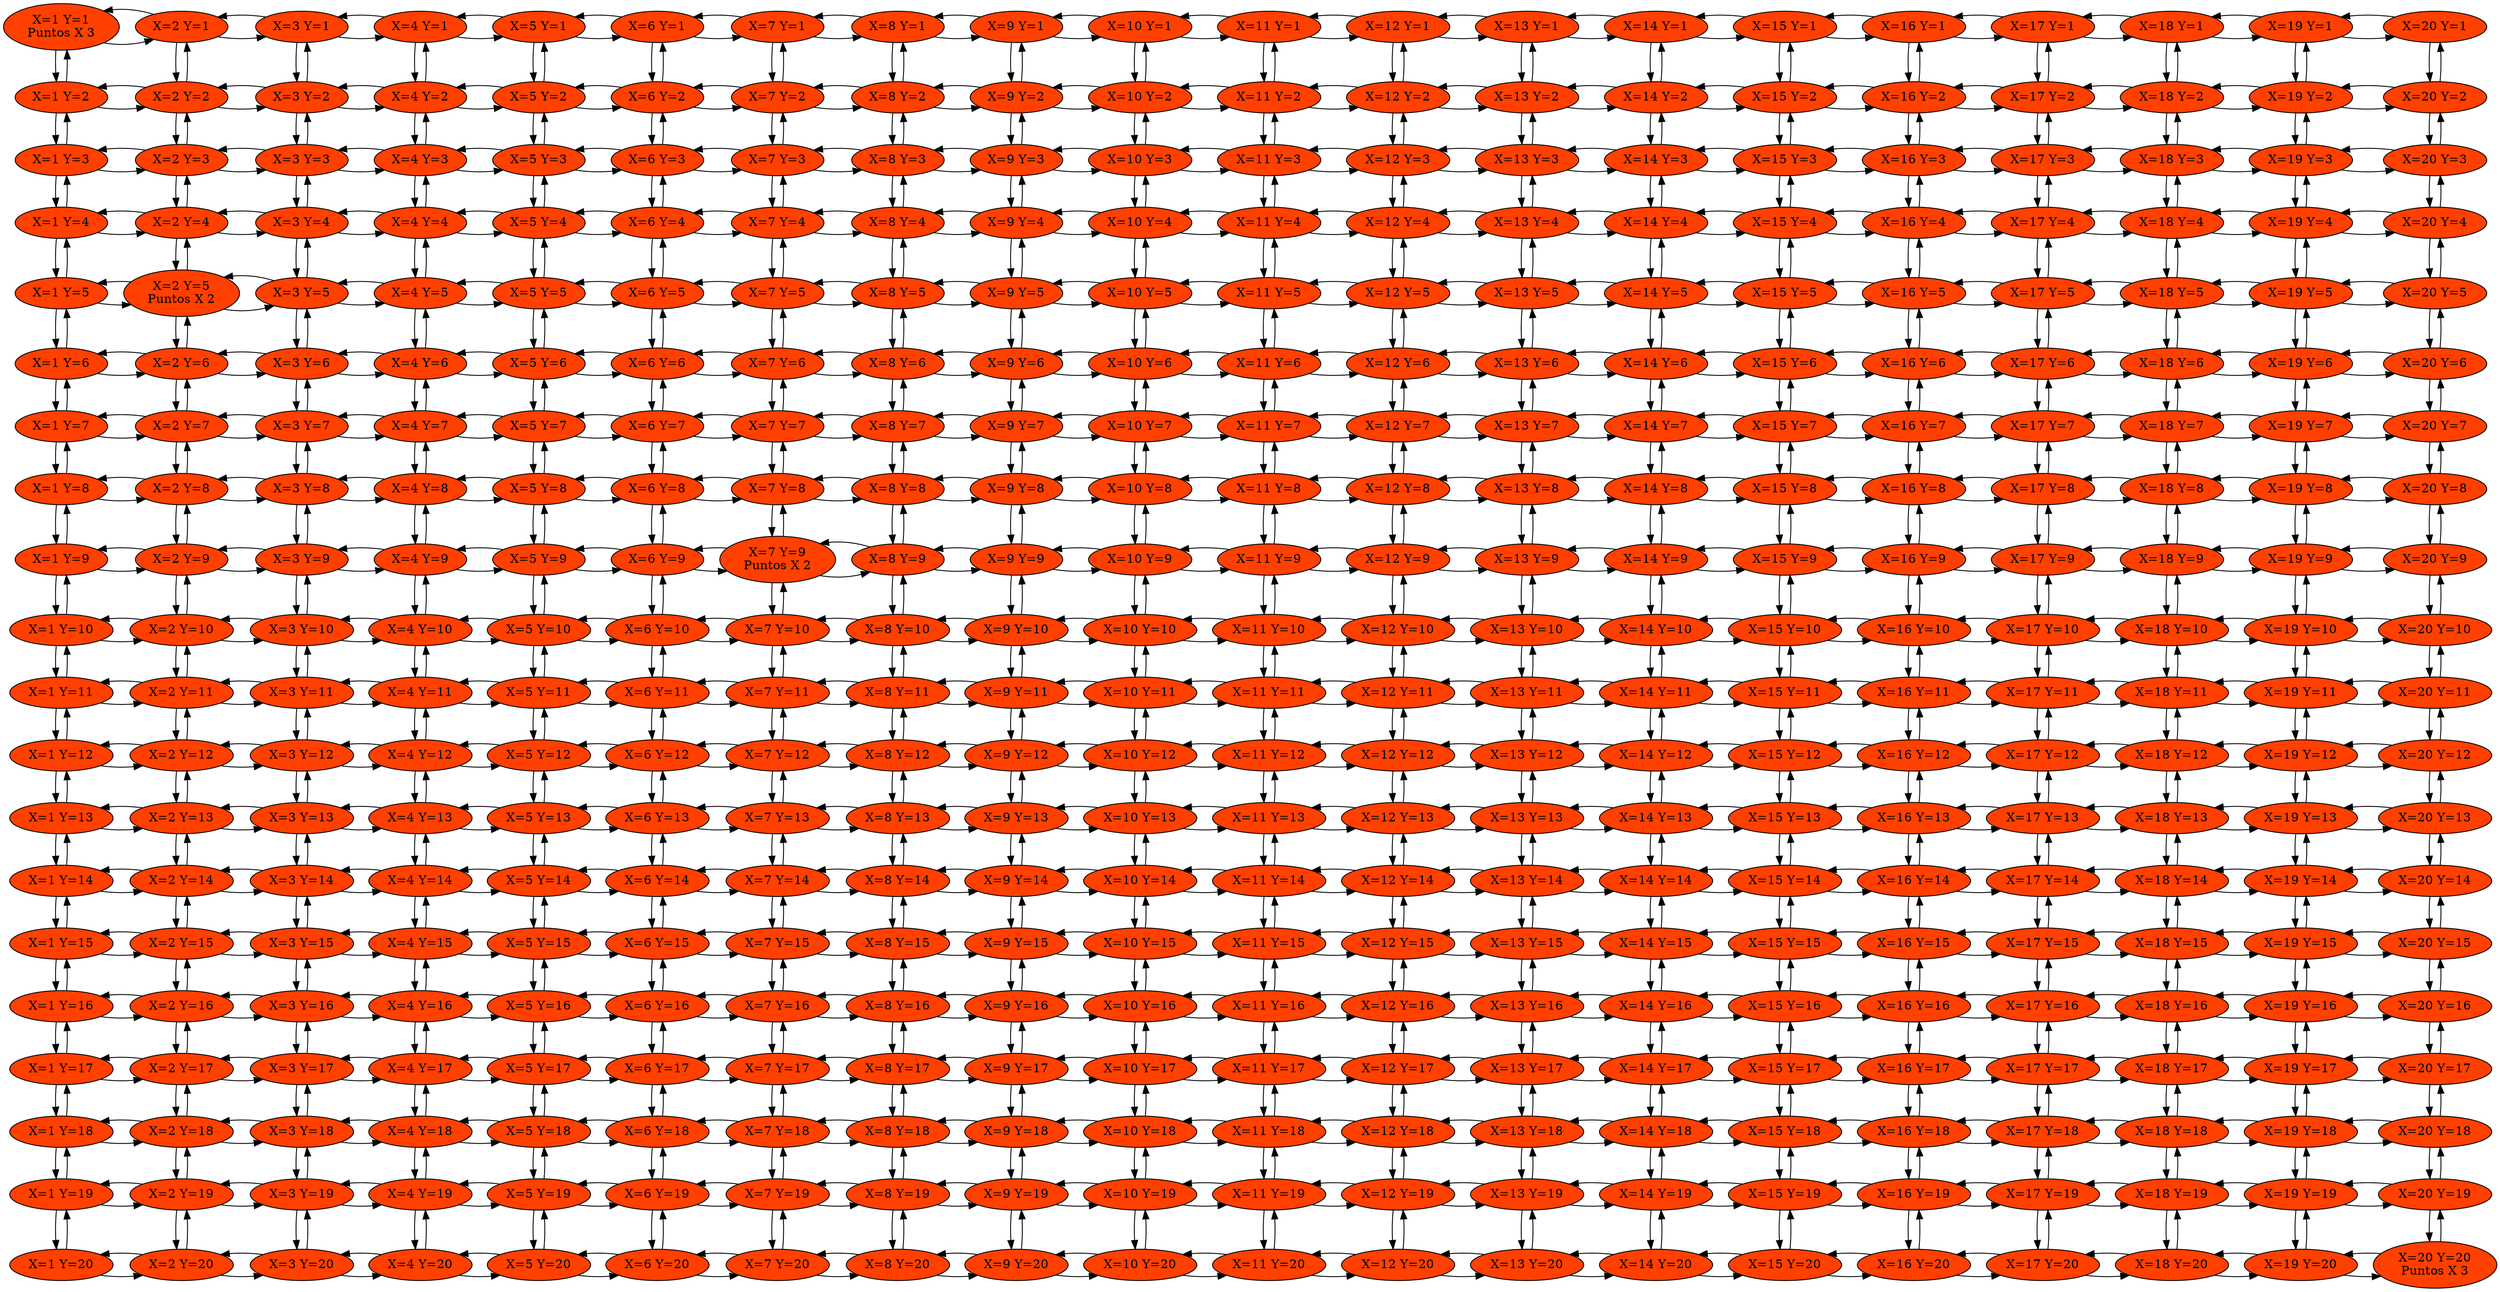 digraph B{
nodoc1f1[label="X=1 Y=1
Puntos X 3",style=filled, fillcolor="#FF4000", group = r1]
nodoc1f1 -> nodoc1f2
nodoc1f1 -> nodoc2f1
{rank = same; nodoc1f1 nodoc2f1}
nodoc1f2[label="X=1 Y=2
",style=filled, fillcolor="#FF4000", group = r1]
nodoc1f2 -> nodoc1f1
nodoc1f2 -> nodoc1f3
nodoc1f2 -> nodoc2f2
{rank = same; nodoc1f2 nodoc2f2}
nodoc1f3[label="X=1 Y=3
",style=filled, fillcolor="#FF4000", group = r1]
nodoc1f3 -> nodoc1f2
nodoc1f3 -> nodoc1f4
nodoc1f3 -> nodoc2f3
{rank = same; nodoc1f3 nodoc2f3}
nodoc1f4[label="X=1 Y=4
",style=filled, fillcolor="#FF4000", group = r1]
nodoc1f4 -> nodoc1f3
nodoc1f4 -> nodoc1f5
nodoc1f4 -> nodoc2f4
{rank = same; nodoc1f4 nodoc2f4}
nodoc1f5[label="X=1 Y=5
",style=filled, fillcolor="#FF4000", group = r1]
nodoc1f5 -> nodoc1f4
nodoc1f5 -> nodoc1f6
nodoc1f5 -> nodoc2f5
{rank = same; nodoc1f5 nodoc2f5}
nodoc1f6[label="X=1 Y=6
",style=filled, fillcolor="#FF4000", group = r1]
nodoc1f6 -> nodoc1f5
nodoc1f6 -> nodoc1f7
nodoc1f6 -> nodoc2f6
{rank = same; nodoc1f6 nodoc2f6}
nodoc1f7[label="X=1 Y=7
",style=filled, fillcolor="#FF4000", group = r1]
nodoc1f7 -> nodoc1f6
nodoc1f7 -> nodoc1f8
nodoc1f7 -> nodoc2f7
{rank = same; nodoc1f7 nodoc2f7}
nodoc1f8[label="X=1 Y=8
",style=filled, fillcolor="#FF4000", group = r1]
nodoc1f8 -> nodoc1f7
nodoc1f8 -> nodoc1f9
nodoc1f8 -> nodoc2f8
{rank = same; nodoc1f8 nodoc2f8}
nodoc1f9[label="X=1 Y=9
",style=filled, fillcolor="#FF4000", group = r1]
nodoc1f9 -> nodoc1f8
nodoc1f9 -> nodoc1f10
nodoc1f9 -> nodoc2f9
{rank = same; nodoc1f9 nodoc2f9}
nodoc1f10[label="X=1 Y=10
",style=filled, fillcolor="#FF4000", group = r1]
nodoc1f10 -> nodoc1f9
nodoc1f10 -> nodoc1f11
nodoc1f10 -> nodoc2f10
{rank = same; nodoc1f10 nodoc2f10}
nodoc1f11[label="X=1 Y=11
",style=filled, fillcolor="#FF4000", group = r1]
nodoc1f11 -> nodoc1f10
nodoc1f11 -> nodoc1f12
nodoc1f11 -> nodoc2f11
{rank = same; nodoc1f11 nodoc2f11}
nodoc1f12[label="X=1 Y=12
",style=filled, fillcolor="#FF4000", group = r1]
nodoc1f12 -> nodoc1f11
nodoc1f12 -> nodoc1f13
nodoc1f12 -> nodoc2f12
{rank = same; nodoc1f12 nodoc2f12}
nodoc1f13[label="X=1 Y=13
",style=filled, fillcolor="#FF4000", group = r1]
nodoc1f13 -> nodoc1f12
nodoc1f13 -> nodoc1f14
nodoc1f13 -> nodoc2f13
{rank = same; nodoc1f13 nodoc2f13}
nodoc1f14[label="X=1 Y=14
",style=filled, fillcolor="#FF4000", group = r1]
nodoc1f14 -> nodoc1f13
nodoc1f14 -> nodoc1f15
nodoc1f14 -> nodoc2f14
{rank = same; nodoc1f14 nodoc2f14}
nodoc1f15[label="X=1 Y=15
",style=filled, fillcolor="#FF4000", group = r1]
nodoc1f15 -> nodoc1f14
nodoc1f15 -> nodoc1f16
nodoc1f15 -> nodoc2f15
{rank = same; nodoc1f15 nodoc2f15}
nodoc1f16[label="X=1 Y=16
",style=filled, fillcolor="#FF4000", group = r1]
nodoc1f16 -> nodoc1f15
nodoc1f16 -> nodoc1f17
nodoc1f16 -> nodoc2f16
{rank = same; nodoc1f16 nodoc2f16}
nodoc1f17[label="X=1 Y=17
",style=filled, fillcolor="#FF4000", group = r1]
nodoc1f17 -> nodoc1f16
nodoc1f17 -> nodoc1f18
nodoc1f17 -> nodoc2f17
{rank = same; nodoc1f17 nodoc2f17}
nodoc1f18[label="X=1 Y=18
",style=filled, fillcolor="#FF4000", group = r1]
nodoc1f18 -> nodoc1f17
nodoc1f18 -> nodoc1f19
nodoc1f18 -> nodoc2f18
{rank = same; nodoc1f18 nodoc2f18}
nodoc1f19[label="X=1 Y=19
",style=filled, fillcolor="#FF4000", group = r1]
nodoc1f19 -> nodoc1f18
nodoc1f19 -> nodoc1f20
nodoc1f19 -> nodoc2f19
{rank = same; nodoc1f19 nodoc2f19}
nodoc1f20[label="X=1 Y=20
",style=filled, fillcolor="#FF4000", group = r1]
nodoc1f20 -> nodoc1f19
nodoc1f20 -> nodoc2f20
{rank = same; nodoc1f20 nodoc2f20}
nodoc2f1[label="X=2 Y=1
",style=filled, fillcolor="#FF4000", group = r2]
nodoc2f1 -> nodoc2f2
nodoc2f1 -> nodoc1f1
nodoc2f1 -> nodoc3f1
{rank = same; nodoc2f1 nodoc3f1}
nodoc2f2[label="X=2 Y=2
",style=filled, fillcolor="#FF4000", group = r2]
nodoc2f2 -> nodoc2f1
nodoc2f2 -> nodoc2f3
nodoc2f2 -> nodoc1f2
nodoc2f2 -> nodoc3f2
{rank = same; nodoc2f2 nodoc3f2}
nodoc2f3[label="X=2 Y=3
",style=filled, fillcolor="#FF4000", group = r2]
nodoc2f3 -> nodoc2f2
nodoc2f3 -> nodoc2f4
nodoc2f3 -> nodoc1f3
nodoc2f3 -> nodoc3f3
{rank = same; nodoc2f3 nodoc3f3}
nodoc2f4[label="X=2 Y=4
",style=filled, fillcolor="#FF4000", group = r2]
nodoc2f4 -> nodoc2f3
nodoc2f4 -> nodoc2f5
nodoc2f4 -> nodoc1f4
nodoc2f4 -> nodoc3f4
{rank = same; nodoc2f4 nodoc3f4}
nodoc2f5[label="X=2 Y=5
Puntos X 2",style=filled, fillcolor="#FF4000", group = r2]
nodoc2f5 -> nodoc2f4
nodoc2f5 -> nodoc2f6
nodoc2f5 -> nodoc1f5
nodoc2f5 -> nodoc3f5
{rank = same; nodoc2f5 nodoc3f5}
nodoc2f6[label="X=2 Y=6
",style=filled, fillcolor="#FF4000", group = r2]
nodoc2f6 -> nodoc2f5
nodoc2f6 -> nodoc2f7
nodoc2f6 -> nodoc1f6
nodoc2f6 -> nodoc3f6
{rank = same; nodoc2f6 nodoc3f6}
nodoc2f7[label="X=2 Y=7
",style=filled, fillcolor="#FF4000", group = r2]
nodoc2f7 -> nodoc2f6
nodoc2f7 -> nodoc2f8
nodoc2f7 -> nodoc1f7
nodoc2f7 -> nodoc3f7
{rank = same; nodoc2f7 nodoc3f7}
nodoc2f8[label="X=2 Y=8
",style=filled, fillcolor="#FF4000", group = r2]
nodoc2f8 -> nodoc2f7
nodoc2f8 -> nodoc2f9
nodoc2f8 -> nodoc1f8
nodoc2f8 -> nodoc3f8
{rank = same; nodoc2f8 nodoc3f8}
nodoc2f9[label="X=2 Y=9
",style=filled, fillcolor="#FF4000", group = r2]
nodoc2f9 -> nodoc2f8
nodoc2f9 -> nodoc2f10
nodoc2f9 -> nodoc1f9
nodoc2f9 -> nodoc3f9
{rank = same; nodoc2f9 nodoc3f9}
nodoc2f10[label="X=2 Y=10
",style=filled, fillcolor="#FF4000", group = r2]
nodoc2f10 -> nodoc2f9
nodoc2f10 -> nodoc2f11
nodoc2f10 -> nodoc1f10
nodoc2f10 -> nodoc3f10
{rank = same; nodoc2f10 nodoc3f10}
nodoc2f11[label="X=2 Y=11
",style=filled, fillcolor="#FF4000", group = r2]
nodoc2f11 -> nodoc2f10
nodoc2f11 -> nodoc2f12
nodoc2f11 -> nodoc1f11
nodoc2f11 -> nodoc3f11
{rank = same; nodoc2f11 nodoc3f11}
nodoc2f12[label="X=2 Y=12
",style=filled, fillcolor="#FF4000", group = r2]
nodoc2f12 -> nodoc2f11
nodoc2f12 -> nodoc2f13
nodoc2f12 -> nodoc1f12
nodoc2f12 -> nodoc3f12
{rank = same; nodoc2f12 nodoc3f12}
nodoc2f13[label="X=2 Y=13
",style=filled, fillcolor="#FF4000", group = r2]
nodoc2f13 -> nodoc2f12
nodoc2f13 -> nodoc2f14
nodoc2f13 -> nodoc1f13
nodoc2f13 -> nodoc3f13
{rank = same; nodoc2f13 nodoc3f13}
nodoc2f14[label="X=2 Y=14
",style=filled, fillcolor="#FF4000", group = r2]
nodoc2f14 -> nodoc2f13
nodoc2f14 -> nodoc2f15
nodoc2f14 -> nodoc1f14
nodoc2f14 -> nodoc3f14
{rank = same; nodoc2f14 nodoc3f14}
nodoc2f15[label="X=2 Y=15
",style=filled, fillcolor="#FF4000", group = r2]
nodoc2f15 -> nodoc2f14
nodoc2f15 -> nodoc2f16
nodoc2f15 -> nodoc1f15
nodoc2f15 -> nodoc3f15
{rank = same; nodoc2f15 nodoc3f15}
nodoc2f16[label="X=2 Y=16
",style=filled, fillcolor="#FF4000", group = r2]
nodoc2f16 -> nodoc2f15
nodoc2f16 -> nodoc2f17
nodoc2f16 -> nodoc1f16
nodoc2f16 -> nodoc3f16
{rank = same; nodoc2f16 nodoc3f16}
nodoc2f17[label="X=2 Y=17
",style=filled, fillcolor="#FF4000", group = r2]
nodoc2f17 -> nodoc2f16
nodoc2f17 -> nodoc2f18
nodoc2f17 -> nodoc1f17
nodoc2f17 -> nodoc3f17
{rank = same; nodoc2f17 nodoc3f17}
nodoc2f18[label="X=2 Y=18
",style=filled, fillcolor="#FF4000", group = r2]
nodoc2f18 -> nodoc2f17
nodoc2f18 -> nodoc2f19
nodoc2f18 -> nodoc1f18
nodoc2f18 -> nodoc3f18
{rank = same; nodoc2f18 nodoc3f18}
nodoc2f19[label="X=2 Y=19
",style=filled, fillcolor="#FF4000", group = r2]
nodoc2f19 -> nodoc2f18
nodoc2f19 -> nodoc2f20
nodoc2f19 -> nodoc1f19
nodoc2f19 -> nodoc3f19
{rank = same; nodoc2f19 nodoc3f19}
nodoc2f20[label="X=2 Y=20
",style=filled, fillcolor="#FF4000", group = r2]
nodoc2f20 -> nodoc2f19
nodoc2f20 -> nodoc1f20
nodoc2f20 -> nodoc3f20
{rank = same; nodoc2f20 nodoc3f20}
nodoc3f1[label="X=3 Y=1
",style=filled, fillcolor="#FF4000", group = r3]
nodoc3f1 -> nodoc3f2
nodoc3f1 -> nodoc2f1
nodoc3f1 -> nodoc4f1
{rank = same; nodoc3f1 nodoc4f1}
nodoc3f2[label="X=3 Y=2
",style=filled, fillcolor="#FF4000", group = r3]
nodoc3f2 -> nodoc3f1
nodoc3f2 -> nodoc3f3
nodoc3f2 -> nodoc2f2
nodoc3f2 -> nodoc4f2
{rank = same; nodoc3f2 nodoc4f2}
nodoc3f3[label="X=3 Y=3
",style=filled, fillcolor="#FF4000", group = r3]
nodoc3f3 -> nodoc3f2
nodoc3f3 -> nodoc3f4
nodoc3f3 -> nodoc2f3
nodoc3f3 -> nodoc4f3
{rank = same; nodoc3f3 nodoc4f3}
nodoc3f4[label="X=3 Y=4
",style=filled, fillcolor="#FF4000", group = r3]
nodoc3f4 -> nodoc3f3
nodoc3f4 -> nodoc3f5
nodoc3f4 -> nodoc2f4
nodoc3f4 -> nodoc4f4
{rank = same; nodoc3f4 nodoc4f4}
nodoc3f5[label="X=3 Y=5
",style=filled, fillcolor="#FF4000", group = r3]
nodoc3f5 -> nodoc3f4
nodoc3f5 -> nodoc3f6
nodoc3f5 -> nodoc2f5
nodoc3f5 -> nodoc4f5
{rank = same; nodoc3f5 nodoc4f5}
nodoc3f6[label="X=3 Y=6
",style=filled, fillcolor="#FF4000", group = r3]
nodoc3f6 -> nodoc3f5
nodoc3f6 -> nodoc3f7
nodoc3f6 -> nodoc2f6
nodoc3f6 -> nodoc4f6
{rank = same; nodoc3f6 nodoc4f6}
nodoc3f7[label="X=3 Y=7
",style=filled, fillcolor="#FF4000", group = r3]
nodoc3f7 -> nodoc3f6
nodoc3f7 -> nodoc3f8
nodoc3f7 -> nodoc2f7
nodoc3f7 -> nodoc4f7
{rank = same; nodoc3f7 nodoc4f7}
nodoc3f8[label="X=3 Y=8
",style=filled, fillcolor="#FF4000", group = r3]
nodoc3f8 -> nodoc3f7
nodoc3f8 -> nodoc3f9
nodoc3f8 -> nodoc2f8
nodoc3f8 -> nodoc4f8
{rank = same; nodoc3f8 nodoc4f8}
nodoc3f9[label="X=3 Y=9
",style=filled, fillcolor="#FF4000", group = r3]
nodoc3f9 -> nodoc3f8
nodoc3f9 -> nodoc3f10
nodoc3f9 -> nodoc2f9
nodoc3f9 -> nodoc4f9
{rank = same; nodoc3f9 nodoc4f9}
nodoc3f10[label="X=3 Y=10
",style=filled, fillcolor="#FF4000", group = r3]
nodoc3f10 -> nodoc3f9
nodoc3f10 -> nodoc3f11
nodoc3f10 -> nodoc2f10
nodoc3f10 -> nodoc4f10
{rank = same; nodoc3f10 nodoc4f10}
nodoc3f11[label="X=3 Y=11
",style=filled, fillcolor="#FF4000", group = r3]
nodoc3f11 -> nodoc3f10
nodoc3f11 -> nodoc3f12
nodoc3f11 -> nodoc2f11
nodoc3f11 -> nodoc4f11
{rank = same; nodoc3f11 nodoc4f11}
nodoc3f12[label="X=3 Y=12
",style=filled, fillcolor="#FF4000", group = r3]
nodoc3f12 -> nodoc3f11
nodoc3f12 -> nodoc3f13
nodoc3f12 -> nodoc2f12
nodoc3f12 -> nodoc4f12
{rank = same; nodoc3f12 nodoc4f12}
nodoc3f13[label="X=3 Y=13
",style=filled, fillcolor="#FF4000", group = r3]
nodoc3f13 -> nodoc3f12
nodoc3f13 -> nodoc3f14
nodoc3f13 -> nodoc2f13
nodoc3f13 -> nodoc4f13
{rank = same; nodoc3f13 nodoc4f13}
nodoc3f14[label="X=3 Y=14
",style=filled, fillcolor="#FF4000", group = r3]
nodoc3f14 -> nodoc3f13
nodoc3f14 -> nodoc3f15
nodoc3f14 -> nodoc2f14
nodoc3f14 -> nodoc4f14
{rank = same; nodoc3f14 nodoc4f14}
nodoc3f15[label="X=3 Y=15
",style=filled, fillcolor="#FF4000", group = r3]
nodoc3f15 -> nodoc3f14
nodoc3f15 -> nodoc3f16
nodoc3f15 -> nodoc2f15
nodoc3f15 -> nodoc4f15
{rank = same; nodoc3f15 nodoc4f15}
nodoc3f16[label="X=3 Y=16
",style=filled, fillcolor="#FF4000", group = r3]
nodoc3f16 -> nodoc3f15
nodoc3f16 -> nodoc3f17
nodoc3f16 -> nodoc2f16
nodoc3f16 -> nodoc4f16
{rank = same; nodoc3f16 nodoc4f16}
nodoc3f17[label="X=3 Y=17
",style=filled, fillcolor="#FF4000", group = r3]
nodoc3f17 -> nodoc3f16
nodoc3f17 -> nodoc3f18
nodoc3f17 -> nodoc2f17
nodoc3f17 -> nodoc4f17
{rank = same; nodoc3f17 nodoc4f17}
nodoc3f18[label="X=3 Y=18
",style=filled, fillcolor="#FF4000", group = r3]
nodoc3f18 -> nodoc3f17
nodoc3f18 -> nodoc3f19
nodoc3f18 -> nodoc2f18
nodoc3f18 -> nodoc4f18
{rank = same; nodoc3f18 nodoc4f18}
nodoc3f19[label="X=3 Y=19
",style=filled, fillcolor="#FF4000", group = r3]
nodoc3f19 -> nodoc3f18
nodoc3f19 -> nodoc3f20
nodoc3f19 -> nodoc2f19
nodoc3f19 -> nodoc4f19
{rank = same; nodoc3f19 nodoc4f19}
nodoc3f20[label="X=3 Y=20
",style=filled, fillcolor="#FF4000", group = r3]
nodoc3f20 -> nodoc3f19
nodoc3f20 -> nodoc2f20
nodoc3f20 -> nodoc4f20
{rank = same; nodoc3f20 nodoc4f20}
nodoc4f1[label="X=4 Y=1
",style=filled, fillcolor="#FF4000", group = r4]
nodoc4f1 -> nodoc4f2
nodoc4f1 -> nodoc3f1
nodoc4f1 -> nodoc5f1
{rank = same; nodoc4f1 nodoc5f1}
nodoc4f2[label="X=4 Y=2
",style=filled, fillcolor="#FF4000", group = r4]
nodoc4f2 -> nodoc4f1
nodoc4f2 -> nodoc4f3
nodoc4f2 -> nodoc3f2
nodoc4f2 -> nodoc5f2
{rank = same; nodoc4f2 nodoc5f2}
nodoc4f3[label="X=4 Y=3
",style=filled, fillcolor="#FF4000", group = r4]
nodoc4f3 -> nodoc4f2
nodoc4f3 -> nodoc4f4
nodoc4f3 -> nodoc3f3
nodoc4f3 -> nodoc5f3
{rank = same; nodoc4f3 nodoc5f3}
nodoc4f4[label="X=4 Y=4
",style=filled, fillcolor="#FF4000", group = r4]
nodoc4f4 -> nodoc4f3
nodoc4f4 -> nodoc4f5
nodoc4f4 -> nodoc3f4
nodoc4f4 -> nodoc5f4
{rank = same; nodoc4f4 nodoc5f4}
nodoc4f5[label="X=4 Y=5
",style=filled, fillcolor="#FF4000", group = r4]
nodoc4f5 -> nodoc4f4
nodoc4f5 -> nodoc4f6
nodoc4f5 -> nodoc3f5
nodoc4f5 -> nodoc5f5
{rank = same; nodoc4f5 nodoc5f5}
nodoc4f6[label="X=4 Y=6
",style=filled, fillcolor="#FF4000", group = r4]
nodoc4f6 -> nodoc4f5
nodoc4f6 -> nodoc4f7
nodoc4f6 -> nodoc3f6
nodoc4f6 -> nodoc5f6
{rank = same; nodoc4f6 nodoc5f6}
nodoc4f7[label="X=4 Y=7
",style=filled, fillcolor="#FF4000", group = r4]
nodoc4f7 -> nodoc4f6
nodoc4f7 -> nodoc4f8
nodoc4f7 -> nodoc3f7
nodoc4f7 -> nodoc5f7
{rank = same; nodoc4f7 nodoc5f7}
nodoc4f8[label="X=4 Y=8
",style=filled, fillcolor="#FF4000", group = r4]
nodoc4f8 -> nodoc4f7
nodoc4f8 -> nodoc4f9
nodoc4f8 -> nodoc3f8
nodoc4f8 -> nodoc5f8
{rank = same; nodoc4f8 nodoc5f8}
nodoc4f9[label="X=4 Y=9
",style=filled, fillcolor="#FF4000", group = r4]
nodoc4f9 -> nodoc4f8
nodoc4f9 -> nodoc4f10
nodoc4f9 -> nodoc3f9
nodoc4f9 -> nodoc5f9
{rank = same; nodoc4f9 nodoc5f9}
nodoc4f10[label="X=4 Y=10
",style=filled, fillcolor="#FF4000", group = r4]
nodoc4f10 -> nodoc4f9
nodoc4f10 -> nodoc4f11
nodoc4f10 -> nodoc3f10
nodoc4f10 -> nodoc5f10
{rank = same; nodoc4f10 nodoc5f10}
nodoc4f11[label="X=4 Y=11
",style=filled, fillcolor="#FF4000", group = r4]
nodoc4f11 -> nodoc4f10
nodoc4f11 -> nodoc4f12
nodoc4f11 -> nodoc3f11
nodoc4f11 -> nodoc5f11
{rank = same; nodoc4f11 nodoc5f11}
nodoc4f12[label="X=4 Y=12
",style=filled, fillcolor="#FF4000", group = r4]
nodoc4f12 -> nodoc4f11
nodoc4f12 -> nodoc4f13
nodoc4f12 -> nodoc3f12
nodoc4f12 -> nodoc5f12
{rank = same; nodoc4f12 nodoc5f12}
nodoc4f13[label="X=4 Y=13
",style=filled, fillcolor="#FF4000", group = r4]
nodoc4f13 -> nodoc4f12
nodoc4f13 -> nodoc4f14
nodoc4f13 -> nodoc3f13
nodoc4f13 -> nodoc5f13
{rank = same; nodoc4f13 nodoc5f13}
nodoc4f14[label="X=4 Y=14
",style=filled, fillcolor="#FF4000", group = r4]
nodoc4f14 -> nodoc4f13
nodoc4f14 -> nodoc4f15
nodoc4f14 -> nodoc3f14
nodoc4f14 -> nodoc5f14
{rank = same; nodoc4f14 nodoc5f14}
nodoc4f15[label="X=4 Y=15
",style=filled, fillcolor="#FF4000", group = r4]
nodoc4f15 -> nodoc4f14
nodoc4f15 -> nodoc4f16
nodoc4f15 -> nodoc3f15
nodoc4f15 -> nodoc5f15
{rank = same; nodoc4f15 nodoc5f15}
nodoc4f16[label="X=4 Y=16
",style=filled, fillcolor="#FF4000", group = r4]
nodoc4f16 -> nodoc4f15
nodoc4f16 -> nodoc4f17
nodoc4f16 -> nodoc3f16
nodoc4f16 -> nodoc5f16
{rank = same; nodoc4f16 nodoc5f16}
nodoc4f17[label="X=4 Y=17
",style=filled, fillcolor="#FF4000", group = r4]
nodoc4f17 -> nodoc4f16
nodoc4f17 -> nodoc4f18
nodoc4f17 -> nodoc3f17
nodoc4f17 -> nodoc5f17
{rank = same; nodoc4f17 nodoc5f17}
nodoc4f18[label="X=4 Y=18
",style=filled, fillcolor="#FF4000", group = r4]
nodoc4f18 -> nodoc4f17
nodoc4f18 -> nodoc4f19
nodoc4f18 -> nodoc3f18
nodoc4f18 -> nodoc5f18
{rank = same; nodoc4f18 nodoc5f18}
nodoc4f19[label="X=4 Y=19
",style=filled, fillcolor="#FF4000", group = r4]
nodoc4f19 -> nodoc4f18
nodoc4f19 -> nodoc4f20
nodoc4f19 -> nodoc3f19
nodoc4f19 -> nodoc5f19
{rank = same; nodoc4f19 nodoc5f19}
nodoc4f20[label="X=4 Y=20
",style=filled, fillcolor="#FF4000", group = r4]
nodoc4f20 -> nodoc4f19
nodoc4f20 -> nodoc3f20
nodoc4f20 -> nodoc5f20
{rank = same; nodoc4f20 nodoc5f20}
nodoc5f1[label="X=5 Y=1
",style=filled, fillcolor="#FF4000", group = r5]
nodoc5f1 -> nodoc5f2
nodoc5f1 -> nodoc4f1
nodoc5f1 -> nodoc6f1
{rank = same; nodoc5f1 nodoc6f1}
nodoc5f2[label="X=5 Y=2
",style=filled, fillcolor="#FF4000", group = r5]
nodoc5f2 -> nodoc5f1
nodoc5f2 -> nodoc5f3
nodoc5f2 -> nodoc4f2
nodoc5f2 -> nodoc6f2
{rank = same; nodoc5f2 nodoc6f2}
nodoc5f3[label="X=5 Y=3
",style=filled, fillcolor="#FF4000", group = r5]
nodoc5f3 -> nodoc5f2
nodoc5f3 -> nodoc5f4
nodoc5f3 -> nodoc4f3
nodoc5f3 -> nodoc6f3
{rank = same; nodoc5f3 nodoc6f3}
nodoc5f4[label="X=5 Y=4
",style=filled, fillcolor="#FF4000", group = r5]
nodoc5f4 -> nodoc5f3
nodoc5f4 -> nodoc5f5
nodoc5f4 -> nodoc4f4
nodoc5f4 -> nodoc6f4
{rank = same; nodoc5f4 nodoc6f4}
nodoc5f5[label="X=5 Y=5
",style=filled, fillcolor="#FF4000", group = r5]
nodoc5f5 -> nodoc5f4
nodoc5f5 -> nodoc5f6
nodoc5f5 -> nodoc4f5
nodoc5f5 -> nodoc6f5
{rank = same; nodoc5f5 nodoc6f5}
nodoc5f6[label="X=5 Y=6
",style=filled, fillcolor="#FF4000", group = r5]
nodoc5f6 -> nodoc5f5
nodoc5f6 -> nodoc5f7
nodoc5f6 -> nodoc4f6
nodoc5f6 -> nodoc6f6
{rank = same; nodoc5f6 nodoc6f6}
nodoc5f7[label="X=5 Y=7
",style=filled, fillcolor="#FF4000", group = r5]
nodoc5f7 -> nodoc5f6
nodoc5f7 -> nodoc5f8
nodoc5f7 -> nodoc4f7
nodoc5f7 -> nodoc6f7
{rank = same; nodoc5f7 nodoc6f7}
nodoc5f8[label="X=5 Y=8
",style=filled, fillcolor="#FF4000", group = r5]
nodoc5f8 -> nodoc5f7
nodoc5f8 -> nodoc5f9
nodoc5f8 -> nodoc4f8
nodoc5f8 -> nodoc6f8
{rank = same; nodoc5f8 nodoc6f8}
nodoc5f9[label="X=5 Y=9
",style=filled, fillcolor="#FF4000", group = r5]
nodoc5f9 -> nodoc5f8
nodoc5f9 -> nodoc5f10
nodoc5f9 -> nodoc4f9
nodoc5f9 -> nodoc6f9
{rank = same; nodoc5f9 nodoc6f9}
nodoc5f10[label="X=5 Y=10
",style=filled, fillcolor="#FF4000", group = r5]
nodoc5f10 -> nodoc5f9
nodoc5f10 -> nodoc5f11
nodoc5f10 -> nodoc4f10
nodoc5f10 -> nodoc6f10
{rank = same; nodoc5f10 nodoc6f10}
nodoc5f11[label="X=5 Y=11
",style=filled, fillcolor="#FF4000", group = r5]
nodoc5f11 -> nodoc5f10
nodoc5f11 -> nodoc5f12
nodoc5f11 -> nodoc4f11
nodoc5f11 -> nodoc6f11
{rank = same; nodoc5f11 nodoc6f11}
nodoc5f12[label="X=5 Y=12
",style=filled, fillcolor="#FF4000", group = r5]
nodoc5f12 -> nodoc5f11
nodoc5f12 -> nodoc5f13
nodoc5f12 -> nodoc4f12
nodoc5f12 -> nodoc6f12
{rank = same; nodoc5f12 nodoc6f12}
nodoc5f13[label="X=5 Y=13
",style=filled, fillcolor="#FF4000", group = r5]
nodoc5f13 -> nodoc5f12
nodoc5f13 -> nodoc5f14
nodoc5f13 -> nodoc4f13
nodoc5f13 -> nodoc6f13
{rank = same; nodoc5f13 nodoc6f13}
nodoc5f14[label="X=5 Y=14
",style=filled, fillcolor="#FF4000", group = r5]
nodoc5f14 -> nodoc5f13
nodoc5f14 -> nodoc5f15
nodoc5f14 -> nodoc4f14
nodoc5f14 -> nodoc6f14
{rank = same; nodoc5f14 nodoc6f14}
nodoc5f15[label="X=5 Y=15
",style=filled, fillcolor="#FF4000", group = r5]
nodoc5f15 -> nodoc5f14
nodoc5f15 -> nodoc5f16
nodoc5f15 -> nodoc4f15
nodoc5f15 -> nodoc6f15
{rank = same; nodoc5f15 nodoc6f15}
nodoc5f16[label="X=5 Y=16
",style=filled, fillcolor="#FF4000", group = r5]
nodoc5f16 -> nodoc5f15
nodoc5f16 -> nodoc5f17
nodoc5f16 -> nodoc4f16
nodoc5f16 -> nodoc6f16
{rank = same; nodoc5f16 nodoc6f16}
nodoc5f17[label="X=5 Y=17
",style=filled, fillcolor="#FF4000", group = r5]
nodoc5f17 -> nodoc5f16
nodoc5f17 -> nodoc5f18
nodoc5f17 -> nodoc4f17
nodoc5f17 -> nodoc6f17
{rank = same; nodoc5f17 nodoc6f17}
nodoc5f18[label="X=5 Y=18
",style=filled, fillcolor="#FF4000", group = r5]
nodoc5f18 -> nodoc5f17
nodoc5f18 -> nodoc5f19
nodoc5f18 -> nodoc4f18
nodoc5f18 -> nodoc6f18
{rank = same; nodoc5f18 nodoc6f18}
nodoc5f19[label="X=5 Y=19
",style=filled, fillcolor="#FF4000", group = r5]
nodoc5f19 -> nodoc5f18
nodoc5f19 -> nodoc5f20
nodoc5f19 -> nodoc4f19
nodoc5f19 -> nodoc6f19
{rank = same; nodoc5f19 nodoc6f19}
nodoc5f20[label="X=5 Y=20
",style=filled, fillcolor="#FF4000", group = r5]
nodoc5f20 -> nodoc5f19
nodoc5f20 -> nodoc4f20
nodoc5f20 -> nodoc6f20
{rank = same; nodoc5f20 nodoc6f20}
nodoc6f1[label="X=6 Y=1
",style=filled, fillcolor="#FF4000", group = r6]
nodoc6f1 -> nodoc6f2
nodoc6f1 -> nodoc5f1
nodoc6f1 -> nodoc7f1
{rank = same; nodoc6f1 nodoc7f1}
nodoc6f2[label="X=6 Y=2
",style=filled, fillcolor="#FF4000", group = r6]
nodoc6f2 -> nodoc6f1
nodoc6f2 -> nodoc6f3
nodoc6f2 -> nodoc5f2
nodoc6f2 -> nodoc7f2
{rank = same; nodoc6f2 nodoc7f2}
nodoc6f3[label="X=6 Y=3
",style=filled, fillcolor="#FF4000", group = r6]
nodoc6f3 -> nodoc6f2
nodoc6f3 -> nodoc6f4
nodoc6f3 -> nodoc5f3
nodoc6f3 -> nodoc7f3
{rank = same; nodoc6f3 nodoc7f3}
nodoc6f4[label="X=6 Y=4
",style=filled, fillcolor="#FF4000", group = r6]
nodoc6f4 -> nodoc6f3
nodoc6f4 -> nodoc6f5
nodoc6f4 -> nodoc5f4
nodoc6f4 -> nodoc7f4
{rank = same; nodoc6f4 nodoc7f4}
nodoc6f5[label="X=6 Y=5
",style=filled, fillcolor="#FF4000", group = r6]
nodoc6f5 -> nodoc6f4
nodoc6f5 -> nodoc6f6
nodoc6f5 -> nodoc5f5
nodoc6f5 -> nodoc7f5
{rank = same; nodoc6f5 nodoc7f5}
nodoc6f6[label="X=6 Y=6
",style=filled, fillcolor="#FF4000", group = r6]
nodoc6f6 -> nodoc6f5
nodoc6f6 -> nodoc6f7
nodoc6f6 -> nodoc5f6
nodoc6f6 -> nodoc7f6
{rank = same; nodoc6f6 nodoc7f6}
nodoc6f7[label="X=6 Y=7
",style=filled, fillcolor="#FF4000", group = r6]
nodoc6f7 -> nodoc6f6
nodoc6f7 -> nodoc6f8
nodoc6f7 -> nodoc5f7
nodoc6f7 -> nodoc7f7
{rank = same; nodoc6f7 nodoc7f7}
nodoc6f8[label="X=6 Y=8
",style=filled, fillcolor="#FF4000", group = r6]
nodoc6f8 -> nodoc6f7
nodoc6f8 -> nodoc6f9
nodoc6f8 -> nodoc5f8
nodoc6f8 -> nodoc7f8
{rank = same; nodoc6f8 nodoc7f8}
nodoc6f9[label="X=6 Y=9
",style=filled, fillcolor="#FF4000", group = r6]
nodoc6f9 -> nodoc6f8
nodoc6f9 -> nodoc6f10
nodoc6f9 -> nodoc5f9
nodoc6f9 -> nodoc7f9
{rank = same; nodoc6f9 nodoc7f9}
nodoc6f10[label="X=6 Y=10
",style=filled, fillcolor="#FF4000", group = r6]
nodoc6f10 -> nodoc6f9
nodoc6f10 -> nodoc6f11
nodoc6f10 -> nodoc5f10
nodoc6f10 -> nodoc7f10
{rank = same; nodoc6f10 nodoc7f10}
nodoc6f11[label="X=6 Y=11
",style=filled, fillcolor="#FF4000", group = r6]
nodoc6f11 -> nodoc6f10
nodoc6f11 -> nodoc6f12
nodoc6f11 -> nodoc5f11
nodoc6f11 -> nodoc7f11
{rank = same; nodoc6f11 nodoc7f11}
nodoc6f12[label="X=6 Y=12
",style=filled, fillcolor="#FF4000", group = r6]
nodoc6f12 -> nodoc6f11
nodoc6f12 -> nodoc6f13
nodoc6f12 -> nodoc5f12
nodoc6f12 -> nodoc7f12
{rank = same; nodoc6f12 nodoc7f12}
nodoc6f13[label="X=6 Y=13
",style=filled, fillcolor="#FF4000", group = r6]
nodoc6f13 -> nodoc6f12
nodoc6f13 -> nodoc6f14
nodoc6f13 -> nodoc5f13
nodoc6f13 -> nodoc7f13
{rank = same; nodoc6f13 nodoc7f13}
nodoc6f14[label="X=6 Y=14
",style=filled, fillcolor="#FF4000", group = r6]
nodoc6f14 -> nodoc6f13
nodoc6f14 -> nodoc6f15
nodoc6f14 -> nodoc5f14
nodoc6f14 -> nodoc7f14
{rank = same; nodoc6f14 nodoc7f14}
nodoc6f15[label="X=6 Y=15
",style=filled, fillcolor="#FF4000", group = r6]
nodoc6f15 -> nodoc6f14
nodoc6f15 -> nodoc6f16
nodoc6f15 -> nodoc5f15
nodoc6f15 -> nodoc7f15
{rank = same; nodoc6f15 nodoc7f15}
nodoc6f16[label="X=6 Y=16
",style=filled, fillcolor="#FF4000", group = r6]
nodoc6f16 -> nodoc6f15
nodoc6f16 -> nodoc6f17
nodoc6f16 -> nodoc5f16
nodoc6f16 -> nodoc7f16
{rank = same; nodoc6f16 nodoc7f16}
nodoc6f17[label="X=6 Y=17
",style=filled, fillcolor="#FF4000", group = r6]
nodoc6f17 -> nodoc6f16
nodoc6f17 -> nodoc6f18
nodoc6f17 -> nodoc5f17
nodoc6f17 -> nodoc7f17
{rank = same; nodoc6f17 nodoc7f17}
nodoc6f18[label="X=6 Y=18
",style=filled, fillcolor="#FF4000", group = r6]
nodoc6f18 -> nodoc6f17
nodoc6f18 -> nodoc6f19
nodoc6f18 -> nodoc5f18
nodoc6f18 -> nodoc7f18
{rank = same; nodoc6f18 nodoc7f18}
nodoc6f19[label="X=6 Y=19
",style=filled, fillcolor="#FF4000", group = r6]
nodoc6f19 -> nodoc6f18
nodoc6f19 -> nodoc6f20
nodoc6f19 -> nodoc5f19
nodoc6f19 -> nodoc7f19
{rank = same; nodoc6f19 nodoc7f19}
nodoc6f20[label="X=6 Y=20
",style=filled, fillcolor="#FF4000", group = r6]
nodoc6f20 -> nodoc6f19
nodoc6f20 -> nodoc5f20
nodoc6f20 -> nodoc7f20
{rank = same; nodoc6f20 nodoc7f20}
nodoc7f1[label="X=7 Y=1
",style=filled, fillcolor="#FF4000", group = r7]
nodoc7f1 -> nodoc7f2
nodoc7f1 -> nodoc6f1
nodoc7f1 -> nodoc8f1
{rank = same; nodoc7f1 nodoc8f1}
nodoc7f2[label="X=7 Y=2
",style=filled, fillcolor="#FF4000", group = r7]
nodoc7f2 -> nodoc7f1
nodoc7f2 -> nodoc7f3
nodoc7f2 -> nodoc6f2
nodoc7f2 -> nodoc8f2
{rank = same; nodoc7f2 nodoc8f2}
nodoc7f3[label="X=7 Y=3
",style=filled, fillcolor="#FF4000", group = r7]
nodoc7f3 -> nodoc7f2
nodoc7f3 -> nodoc7f4
nodoc7f3 -> nodoc6f3
nodoc7f3 -> nodoc8f3
{rank = same; nodoc7f3 nodoc8f3}
nodoc7f4[label="X=7 Y=4
",style=filled, fillcolor="#FF4000", group = r7]
nodoc7f4 -> nodoc7f3
nodoc7f4 -> nodoc7f5
nodoc7f4 -> nodoc6f4
nodoc7f4 -> nodoc8f4
{rank = same; nodoc7f4 nodoc8f4}
nodoc7f5[label="X=7 Y=5
",style=filled, fillcolor="#FF4000", group = r7]
nodoc7f5 -> nodoc7f4
nodoc7f5 -> nodoc7f6
nodoc7f5 -> nodoc6f5
nodoc7f5 -> nodoc8f5
{rank = same; nodoc7f5 nodoc8f5}
nodoc7f6[label="X=7 Y=6
",style=filled, fillcolor="#FF4000", group = r7]
nodoc7f6 -> nodoc7f5
nodoc7f6 -> nodoc7f7
nodoc7f6 -> nodoc6f6
nodoc7f6 -> nodoc8f6
{rank = same; nodoc7f6 nodoc8f6}
nodoc7f7[label="X=7 Y=7
",style=filled, fillcolor="#FF4000", group = r7]
nodoc7f7 -> nodoc7f6
nodoc7f7 -> nodoc7f8
nodoc7f7 -> nodoc6f7
nodoc7f7 -> nodoc8f7
{rank = same; nodoc7f7 nodoc8f7}
nodoc7f8[label="X=7 Y=8
",style=filled, fillcolor="#FF4000", group = r7]
nodoc7f8 -> nodoc7f7
nodoc7f8 -> nodoc7f9
nodoc7f8 -> nodoc6f8
nodoc7f8 -> nodoc8f8
{rank = same; nodoc7f8 nodoc8f8}
nodoc7f9[label="X=7 Y=9
Puntos X 2",style=filled, fillcolor="#FF4000", group = r7]
nodoc7f9 -> nodoc7f8
nodoc7f9 -> nodoc7f10
nodoc7f9 -> nodoc6f9
nodoc7f9 -> nodoc8f9
{rank = same; nodoc7f9 nodoc8f9}
nodoc7f10[label="X=7 Y=10
",style=filled, fillcolor="#FF4000", group = r7]
nodoc7f10 -> nodoc7f9
nodoc7f10 -> nodoc7f11
nodoc7f10 -> nodoc6f10
nodoc7f10 -> nodoc8f10
{rank = same; nodoc7f10 nodoc8f10}
nodoc7f11[label="X=7 Y=11
",style=filled, fillcolor="#FF4000", group = r7]
nodoc7f11 -> nodoc7f10
nodoc7f11 -> nodoc7f12
nodoc7f11 -> nodoc6f11
nodoc7f11 -> nodoc8f11
{rank = same; nodoc7f11 nodoc8f11}
nodoc7f12[label="X=7 Y=12
",style=filled, fillcolor="#FF4000", group = r7]
nodoc7f12 -> nodoc7f11
nodoc7f12 -> nodoc7f13
nodoc7f12 -> nodoc6f12
nodoc7f12 -> nodoc8f12
{rank = same; nodoc7f12 nodoc8f12}
nodoc7f13[label="X=7 Y=13
",style=filled, fillcolor="#FF4000", group = r7]
nodoc7f13 -> nodoc7f12
nodoc7f13 -> nodoc7f14
nodoc7f13 -> nodoc6f13
nodoc7f13 -> nodoc8f13
{rank = same; nodoc7f13 nodoc8f13}
nodoc7f14[label="X=7 Y=14
",style=filled, fillcolor="#FF4000", group = r7]
nodoc7f14 -> nodoc7f13
nodoc7f14 -> nodoc7f15
nodoc7f14 -> nodoc6f14
nodoc7f14 -> nodoc8f14
{rank = same; nodoc7f14 nodoc8f14}
nodoc7f15[label="X=7 Y=15
",style=filled, fillcolor="#FF4000", group = r7]
nodoc7f15 -> nodoc7f14
nodoc7f15 -> nodoc7f16
nodoc7f15 -> nodoc6f15
nodoc7f15 -> nodoc8f15
{rank = same; nodoc7f15 nodoc8f15}
nodoc7f16[label="X=7 Y=16
",style=filled, fillcolor="#FF4000", group = r7]
nodoc7f16 -> nodoc7f15
nodoc7f16 -> nodoc7f17
nodoc7f16 -> nodoc6f16
nodoc7f16 -> nodoc8f16
{rank = same; nodoc7f16 nodoc8f16}
nodoc7f17[label="X=7 Y=17
",style=filled, fillcolor="#FF4000", group = r7]
nodoc7f17 -> nodoc7f16
nodoc7f17 -> nodoc7f18
nodoc7f17 -> nodoc6f17
nodoc7f17 -> nodoc8f17
{rank = same; nodoc7f17 nodoc8f17}
nodoc7f18[label="X=7 Y=18
",style=filled, fillcolor="#FF4000", group = r7]
nodoc7f18 -> nodoc7f17
nodoc7f18 -> nodoc7f19
nodoc7f18 -> nodoc6f18
nodoc7f18 -> nodoc8f18
{rank = same; nodoc7f18 nodoc8f18}
nodoc7f19[label="X=7 Y=19
",style=filled, fillcolor="#FF4000", group = r7]
nodoc7f19 -> nodoc7f18
nodoc7f19 -> nodoc7f20
nodoc7f19 -> nodoc6f19
nodoc7f19 -> nodoc8f19
{rank = same; nodoc7f19 nodoc8f19}
nodoc7f20[label="X=7 Y=20
",style=filled, fillcolor="#FF4000", group = r7]
nodoc7f20 -> nodoc7f19
nodoc7f20 -> nodoc6f20
nodoc7f20 -> nodoc8f20
{rank = same; nodoc7f20 nodoc8f20}
nodoc8f1[label="X=8 Y=1
",style=filled, fillcolor="#FF4000", group = r8]
nodoc8f1 -> nodoc8f2
nodoc8f1 -> nodoc7f1
nodoc8f1 -> nodoc9f1
{rank = same; nodoc8f1 nodoc9f1}
nodoc8f2[label="X=8 Y=2
",style=filled, fillcolor="#FF4000", group = r8]
nodoc8f2 -> nodoc8f1
nodoc8f2 -> nodoc8f3
nodoc8f2 -> nodoc7f2
nodoc8f2 -> nodoc9f2
{rank = same; nodoc8f2 nodoc9f2}
nodoc8f3[label="X=8 Y=3
",style=filled, fillcolor="#FF4000", group = r8]
nodoc8f3 -> nodoc8f2
nodoc8f3 -> nodoc8f4
nodoc8f3 -> nodoc7f3
nodoc8f3 -> nodoc9f3
{rank = same; nodoc8f3 nodoc9f3}
nodoc8f4[label="X=8 Y=4
",style=filled, fillcolor="#FF4000", group = r8]
nodoc8f4 -> nodoc8f3
nodoc8f4 -> nodoc8f5
nodoc8f4 -> nodoc7f4
nodoc8f4 -> nodoc9f4
{rank = same; nodoc8f4 nodoc9f4}
nodoc8f5[label="X=8 Y=5
",style=filled, fillcolor="#FF4000", group = r8]
nodoc8f5 -> nodoc8f4
nodoc8f5 -> nodoc8f6
nodoc8f5 -> nodoc7f5
nodoc8f5 -> nodoc9f5
{rank = same; nodoc8f5 nodoc9f5}
nodoc8f6[label="X=8 Y=6
",style=filled, fillcolor="#FF4000", group = r8]
nodoc8f6 -> nodoc8f5
nodoc8f6 -> nodoc8f7
nodoc8f6 -> nodoc7f6
nodoc8f6 -> nodoc9f6
{rank = same; nodoc8f6 nodoc9f6}
nodoc8f7[label="X=8 Y=7
",style=filled, fillcolor="#FF4000", group = r8]
nodoc8f7 -> nodoc8f6
nodoc8f7 -> nodoc8f8
nodoc8f7 -> nodoc7f7
nodoc8f7 -> nodoc9f7
{rank = same; nodoc8f7 nodoc9f7}
nodoc8f8[label="X=8 Y=8
",style=filled, fillcolor="#FF4000", group = r8]
nodoc8f8 -> nodoc8f7
nodoc8f8 -> nodoc8f9
nodoc8f8 -> nodoc7f8
nodoc8f8 -> nodoc9f8
{rank = same; nodoc8f8 nodoc9f8}
nodoc8f9[label="X=8 Y=9
",style=filled, fillcolor="#FF4000", group = r8]
nodoc8f9 -> nodoc8f8
nodoc8f9 -> nodoc8f10
nodoc8f9 -> nodoc7f9
nodoc8f9 -> nodoc9f9
{rank = same; nodoc8f9 nodoc9f9}
nodoc8f10[label="X=8 Y=10
",style=filled, fillcolor="#FF4000", group = r8]
nodoc8f10 -> nodoc8f9
nodoc8f10 -> nodoc8f11
nodoc8f10 -> nodoc7f10
nodoc8f10 -> nodoc9f10
{rank = same; nodoc8f10 nodoc9f10}
nodoc8f11[label="X=8 Y=11
",style=filled, fillcolor="#FF4000", group = r8]
nodoc8f11 -> nodoc8f10
nodoc8f11 -> nodoc8f12
nodoc8f11 -> nodoc7f11
nodoc8f11 -> nodoc9f11
{rank = same; nodoc8f11 nodoc9f11}
nodoc8f12[label="X=8 Y=12
",style=filled, fillcolor="#FF4000", group = r8]
nodoc8f12 -> nodoc8f11
nodoc8f12 -> nodoc8f13
nodoc8f12 -> nodoc7f12
nodoc8f12 -> nodoc9f12
{rank = same; nodoc8f12 nodoc9f12}
nodoc8f13[label="X=8 Y=13
",style=filled, fillcolor="#FF4000", group = r8]
nodoc8f13 -> nodoc8f12
nodoc8f13 -> nodoc8f14
nodoc8f13 -> nodoc7f13
nodoc8f13 -> nodoc9f13
{rank = same; nodoc8f13 nodoc9f13}
nodoc8f14[label="X=8 Y=14
",style=filled, fillcolor="#FF4000", group = r8]
nodoc8f14 -> nodoc8f13
nodoc8f14 -> nodoc8f15
nodoc8f14 -> nodoc7f14
nodoc8f14 -> nodoc9f14
{rank = same; nodoc8f14 nodoc9f14}
nodoc8f15[label="X=8 Y=15
",style=filled, fillcolor="#FF4000", group = r8]
nodoc8f15 -> nodoc8f14
nodoc8f15 -> nodoc8f16
nodoc8f15 -> nodoc7f15
nodoc8f15 -> nodoc9f15
{rank = same; nodoc8f15 nodoc9f15}
nodoc8f16[label="X=8 Y=16
",style=filled, fillcolor="#FF4000", group = r8]
nodoc8f16 -> nodoc8f15
nodoc8f16 -> nodoc8f17
nodoc8f16 -> nodoc7f16
nodoc8f16 -> nodoc9f16
{rank = same; nodoc8f16 nodoc9f16}
nodoc8f17[label="X=8 Y=17
",style=filled, fillcolor="#FF4000", group = r8]
nodoc8f17 -> nodoc8f16
nodoc8f17 -> nodoc8f18
nodoc8f17 -> nodoc7f17
nodoc8f17 -> nodoc9f17
{rank = same; nodoc8f17 nodoc9f17}
nodoc8f18[label="X=8 Y=18
",style=filled, fillcolor="#FF4000", group = r8]
nodoc8f18 -> nodoc8f17
nodoc8f18 -> nodoc8f19
nodoc8f18 -> nodoc7f18
nodoc8f18 -> nodoc9f18
{rank = same; nodoc8f18 nodoc9f18}
nodoc8f19[label="X=8 Y=19
",style=filled, fillcolor="#FF4000", group = r8]
nodoc8f19 -> nodoc8f18
nodoc8f19 -> nodoc8f20
nodoc8f19 -> nodoc7f19
nodoc8f19 -> nodoc9f19
{rank = same; nodoc8f19 nodoc9f19}
nodoc8f20[label="X=8 Y=20
",style=filled, fillcolor="#FF4000", group = r8]
nodoc8f20 -> nodoc8f19
nodoc8f20 -> nodoc7f20
nodoc8f20 -> nodoc9f20
{rank = same; nodoc8f20 nodoc9f20}
nodoc9f1[label="X=9 Y=1
",style=filled, fillcolor="#FF4000", group = r9]
nodoc9f1 -> nodoc9f2
nodoc9f1 -> nodoc8f1
nodoc9f1 -> nodoc10f1
{rank = same; nodoc9f1 nodoc10f1}
nodoc9f2[label="X=9 Y=2
",style=filled, fillcolor="#FF4000", group = r9]
nodoc9f2 -> nodoc9f1
nodoc9f2 -> nodoc9f3
nodoc9f2 -> nodoc8f2
nodoc9f2 -> nodoc10f2
{rank = same; nodoc9f2 nodoc10f2}
nodoc9f3[label="X=9 Y=3
",style=filled, fillcolor="#FF4000", group = r9]
nodoc9f3 -> nodoc9f2
nodoc9f3 -> nodoc9f4
nodoc9f3 -> nodoc8f3
nodoc9f3 -> nodoc10f3
{rank = same; nodoc9f3 nodoc10f3}
nodoc9f4[label="X=9 Y=4
",style=filled, fillcolor="#FF4000", group = r9]
nodoc9f4 -> nodoc9f3
nodoc9f4 -> nodoc9f5
nodoc9f4 -> nodoc8f4
nodoc9f4 -> nodoc10f4
{rank = same; nodoc9f4 nodoc10f4}
nodoc9f5[label="X=9 Y=5
",style=filled, fillcolor="#FF4000", group = r9]
nodoc9f5 -> nodoc9f4
nodoc9f5 -> nodoc9f6
nodoc9f5 -> nodoc8f5
nodoc9f5 -> nodoc10f5
{rank = same; nodoc9f5 nodoc10f5}
nodoc9f6[label="X=9 Y=6
",style=filled, fillcolor="#FF4000", group = r9]
nodoc9f6 -> nodoc9f5
nodoc9f6 -> nodoc9f7
nodoc9f6 -> nodoc8f6
nodoc9f6 -> nodoc10f6
{rank = same; nodoc9f6 nodoc10f6}
nodoc9f7[label="X=9 Y=7
",style=filled, fillcolor="#FF4000", group = r9]
nodoc9f7 -> nodoc9f6
nodoc9f7 -> nodoc9f8
nodoc9f7 -> nodoc8f7
nodoc9f7 -> nodoc10f7
{rank = same; nodoc9f7 nodoc10f7}
nodoc9f8[label="X=9 Y=8
",style=filled, fillcolor="#FF4000", group = r9]
nodoc9f8 -> nodoc9f7
nodoc9f8 -> nodoc9f9
nodoc9f8 -> nodoc8f8
nodoc9f8 -> nodoc10f8
{rank = same; nodoc9f8 nodoc10f8}
nodoc9f9[label="X=9 Y=9
",style=filled, fillcolor="#FF4000", group = r9]
nodoc9f9 -> nodoc9f8
nodoc9f9 -> nodoc9f10
nodoc9f9 -> nodoc8f9
nodoc9f9 -> nodoc10f9
{rank = same; nodoc9f9 nodoc10f9}
nodoc9f10[label="X=9 Y=10
",style=filled, fillcolor="#FF4000", group = r9]
nodoc9f10 -> nodoc9f9
nodoc9f10 -> nodoc9f11
nodoc9f10 -> nodoc8f10
nodoc9f10 -> nodoc10f10
{rank = same; nodoc9f10 nodoc10f10}
nodoc9f11[label="X=9 Y=11
",style=filled, fillcolor="#FF4000", group = r9]
nodoc9f11 -> nodoc9f10
nodoc9f11 -> nodoc9f12
nodoc9f11 -> nodoc8f11
nodoc9f11 -> nodoc10f11
{rank = same; nodoc9f11 nodoc10f11}
nodoc9f12[label="X=9 Y=12
",style=filled, fillcolor="#FF4000", group = r9]
nodoc9f12 -> nodoc9f11
nodoc9f12 -> nodoc9f13
nodoc9f12 -> nodoc8f12
nodoc9f12 -> nodoc10f12
{rank = same; nodoc9f12 nodoc10f12}
nodoc9f13[label="X=9 Y=13
",style=filled, fillcolor="#FF4000", group = r9]
nodoc9f13 -> nodoc9f12
nodoc9f13 -> nodoc9f14
nodoc9f13 -> nodoc8f13
nodoc9f13 -> nodoc10f13
{rank = same; nodoc9f13 nodoc10f13}
nodoc9f14[label="X=9 Y=14
",style=filled, fillcolor="#FF4000", group = r9]
nodoc9f14 -> nodoc9f13
nodoc9f14 -> nodoc9f15
nodoc9f14 -> nodoc8f14
nodoc9f14 -> nodoc10f14
{rank = same; nodoc9f14 nodoc10f14}
nodoc9f15[label="X=9 Y=15
",style=filled, fillcolor="#FF4000", group = r9]
nodoc9f15 -> nodoc9f14
nodoc9f15 -> nodoc9f16
nodoc9f15 -> nodoc8f15
nodoc9f15 -> nodoc10f15
{rank = same; nodoc9f15 nodoc10f15}
nodoc9f16[label="X=9 Y=16
",style=filled, fillcolor="#FF4000", group = r9]
nodoc9f16 -> nodoc9f15
nodoc9f16 -> nodoc9f17
nodoc9f16 -> nodoc8f16
nodoc9f16 -> nodoc10f16
{rank = same; nodoc9f16 nodoc10f16}
nodoc9f17[label="X=9 Y=17
",style=filled, fillcolor="#FF4000", group = r9]
nodoc9f17 -> nodoc9f16
nodoc9f17 -> nodoc9f18
nodoc9f17 -> nodoc8f17
nodoc9f17 -> nodoc10f17
{rank = same; nodoc9f17 nodoc10f17}
nodoc9f18[label="X=9 Y=18
",style=filled, fillcolor="#FF4000", group = r9]
nodoc9f18 -> nodoc9f17
nodoc9f18 -> nodoc9f19
nodoc9f18 -> nodoc8f18
nodoc9f18 -> nodoc10f18
{rank = same; nodoc9f18 nodoc10f18}
nodoc9f19[label="X=9 Y=19
",style=filled, fillcolor="#FF4000", group = r9]
nodoc9f19 -> nodoc9f18
nodoc9f19 -> nodoc9f20
nodoc9f19 -> nodoc8f19
nodoc9f19 -> nodoc10f19
{rank = same; nodoc9f19 nodoc10f19}
nodoc9f20[label="X=9 Y=20
",style=filled, fillcolor="#FF4000", group = r9]
nodoc9f20 -> nodoc9f19
nodoc9f20 -> nodoc8f20
nodoc9f20 -> nodoc10f20
{rank = same; nodoc9f20 nodoc10f20}
nodoc10f1[label="X=10 Y=1
",style=filled, fillcolor="#FF4000", group = r10]
nodoc10f1 -> nodoc10f2
nodoc10f1 -> nodoc9f1
nodoc10f1 -> nodoc11f1
{rank = same; nodoc10f1 nodoc11f1}
nodoc10f2[label="X=10 Y=2
",style=filled, fillcolor="#FF4000", group = r10]
nodoc10f2 -> nodoc10f1
nodoc10f2 -> nodoc10f3
nodoc10f2 -> nodoc9f2
nodoc10f2 -> nodoc11f2
{rank = same; nodoc10f2 nodoc11f2}
nodoc10f3[label="X=10 Y=3
",style=filled, fillcolor="#FF4000", group = r10]
nodoc10f3 -> nodoc10f2
nodoc10f3 -> nodoc10f4
nodoc10f3 -> nodoc9f3
nodoc10f3 -> nodoc11f3
{rank = same; nodoc10f3 nodoc11f3}
nodoc10f4[label="X=10 Y=4
",style=filled, fillcolor="#FF4000", group = r10]
nodoc10f4 -> nodoc10f3
nodoc10f4 -> nodoc10f5
nodoc10f4 -> nodoc9f4
nodoc10f4 -> nodoc11f4
{rank = same; nodoc10f4 nodoc11f4}
nodoc10f5[label="X=10 Y=5
",style=filled, fillcolor="#FF4000", group = r10]
nodoc10f5 -> nodoc10f4
nodoc10f5 -> nodoc10f6
nodoc10f5 -> nodoc9f5
nodoc10f5 -> nodoc11f5
{rank = same; nodoc10f5 nodoc11f5}
nodoc10f6[label="X=10 Y=6
",style=filled, fillcolor="#FF4000", group = r10]
nodoc10f6 -> nodoc10f5
nodoc10f6 -> nodoc10f7
nodoc10f6 -> nodoc9f6
nodoc10f6 -> nodoc11f6
{rank = same; nodoc10f6 nodoc11f6}
nodoc10f7[label="X=10 Y=7
",style=filled, fillcolor="#FF4000", group = r10]
nodoc10f7 -> nodoc10f6
nodoc10f7 -> nodoc10f8
nodoc10f7 -> nodoc9f7
nodoc10f7 -> nodoc11f7
{rank = same; nodoc10f7 nodoc11f7}
nodoc10f8[label="X=10 Y=8
",style=filled, fillcolor="#FF4000", group = r10]
nodoc10f8 -> nodoc10f7
nodoc10f8 -> nodoc10f9
nodoc10f8 -> nodoc9f8
nodoc10f8 -> nodoc11f8
{rank = same; nodoc10f8 nodoc11f8}
nodoc10f9[label="X=10 Y=9
",style=filled, fillcolor="#FF4000", group = r10]
nodoc10f9 -> nodoc10f8
nodoc10f9 -> nodoc10f10
nodoc10f9 -> nodoc9f9
nodoc10f9 -> nodoc11f9
{rank = same; nodoc10f9 nodoc11f9}
nodoc10f10[label="X=10 Y=10
",style=filled, fillcolor="#FF4000", group = r10]
nodoc10f10 -> nodoc10f9
nodoc10f10 -> nodoc10f11
nodoc10f10 -> nodoc9f10
nodoc10f10 -> nodoc11f10
{rank = same; nodoc10f10 nodoc11f10}
nodoc10f11[label="X=10 Y=11
",style=filled, fillcolor="#FF4000", group = r10]
nodoc10f11 -> nodoc10f10
nodoc10f11 -> nodoc10f12
nodoc10f11 -> nodoc9f11
nodoc10f11 -> nodoc11f11
{rank = same; nodoc10f11 nodoc11f11}
nodoc10f12[label="X=10 Y=12
",style=filled, fillcolor="#FF4000", group = r10]
nodoc10f12 -> nodoc10f11
nodoc10f12 -> nodoc10f13
nodoc10f12 -> nodoc9f12
nodoc10f12 -> nodoc11f12
{rank = same; nodoc10f12 nodoc11f12}
nodoc10f13[label="X=10 Y=13
",style=filled, fillcolor="#FF4000", group = r10]
nodoc10f13 -> nodoc10f12
nodoc10f13 -> nodoc10f14
nodoc10f13 -> nodoc9f13
nodoc10f13 -> nodoc11f13
{rank = same; nodoc10f13 nodoc11f13}
nodoc10f14[label="X=10 Y=14
",style=filled, fillcolor="#FF4000", group = r10]
nodoc10f14 -> nodoc10f13
nodoc10f14 -> nodoc10f15
nodoc10f14 -> nodoc9f14
nodoc10f14 -> nodoc11f14
{rank = same; nodoc10f14 nodoc11f14}
nodoc10f15[label="X=10 Y=15
",style=filled, fillcolor="#FF4000", group = r10]
nodoc10f15 -> nodoc10f14
nodoc10f15 -> nodoc10f16
nodoc10f15 -> nodoc9f15
nodoc10f15 -> nodoc11f15
{rank = same; nodoc10f15 nodoc11f15}
nodoc10f16[label="X=10 Y=16
",style=filled, fillcolor="#FF4000", group = r10]
nodoc10f16 -> nodoc10f15
nodoc10f16 -> nodoc10f17
nodoc10f16 -> nodoc9f16
nodoc10f16 -> nodoc11f16
{rank = same; nodoc10f16 nodoc11f16}
nodoc10f17[label="X=10 Y=17
",style=filled, fillcolor="#FF4000", group = r10]
nodoc10f17 -> nodoc10f16
nodoc10f17 -> nodoc10f18
nodoc10f17 -> nodoc9f17
nodoc10f17 -> nodoc11f17
{rank = same; nodoc10f17 nodoc11f17}
nodoc10f18[label="X=10 Y=18
",style=filled, fillcolor="#FF4000", group = r10]
nodoc10f18 -> nodoc10f17
nodoc10f18 -> nodoc10f19
nodoc10f18 -> nodoc9f18
nodoc10f18 -> nodoc11f18
{rank = same; nodoc10f18 nodoc11f18}
nodoc10f19[label="X=10 Y=19
",style=filled, fillcolor="#FF4000", group = r10]
nodoc10f19 -> nodoc10f18
nodoc10f19 -> nodoc10f20
nodoc10f19 -> nodoc9f19
nodoc10f19 -> nodoc11f19
{rank = same; nodoc10f19 nodoc11f19}
nodoc10f20[label="X=10 Y=20
",style=filled, fillcolor="#FF4000", group = r10]
nodoc10f20 -> nodoc10f19
nodoc10f20 -> nodoc9f20
nodoc10f20 -> nodoc11f20
{rank = same; nodoc10f20 nodoc11f20}
nodoc11f1[label="X=11 Y=1
",style=filled, fillcolor="#FF4000", group = r11]
nodoc11f1 -> nodoc11f2
nodoc11f1 -> nodoc10f1
nodoc11f1 -> nodoc12f1
{rank = same; nodoc11f1 nodoc12f1}
nodoc11f2[label="X=11 Y=2
",style=filled, fillcolor="#FF4000", group = r11]
nodoc11f2 -> nodoc11f1
nodoc11f2 -> nodoc11f3
nodoc11f2 -> nodoc10f2
nodoc11f2 -> nodoc12f2
{rank = same; nodoc11f2 nodoc12f2}
nodoc11f3[label="X=11 Y=3
",style=filled, fillcolor="#FF4000", group = r11]
nodoc11f3 -> nodoc11f2
nodoc11f3 -> nodoc11f4
nodoc11f3 -> nodoc10f3
nodoc11f3 -> nodoc12f3
{rank = same; nodoc11f3 nodoc12f3}
nodoc11f4[label="X=11 Y=4
",style=filled, fillcolor="#FF4000", group = r11]
nodoc11f4 -> nodoc11f3
nodoc11f4 -> nodoc11f5
nodoc11f4 -> nodoc10f4
nodoc11f4 -> nodoc12f4
{rank = same; nodoc11f4 nodoc12f4}
nodoc11f5[label="X=11 Y=5
",style=filled, fillcolor="#FF4000", group = r11]
nodoc11f5 -> nodoc11f4
nodoc11f5 -> nodoc11f6
nodoc11f5 -> nodoc10f5
nodoc11f5 -> nodoc12f5
{rank = same; nodoc11f5 nodoc12f5}
nodoc11f6[label="X=11 Y=6
",style=filled, fillcolor="#FF4000", group = r11]
nodoc11f6 -> nodoc11f5
nodoc11f6 -> nodoc11f7
nodoc11f6 -> nodoc10f6
nodoc11f6 -> nodoc12f6
{rank = same; nodoc11f6 nodoc12f6}
nodoc11f7[label="X=11 Y=7
",style=filled, fillcolor="#FF4000", group = r11]
nodoc11f7 -> nodoc11f6
nodoc11f7 -> nodoc11f8
nodoc11f7 -> nodoc10f7
nodoc11f7 -> nodoc12f7
{rank = same; nodoc11f7 nodoc12f7}
nodoc11f8[label="X=11 Y=8
",style=filled, fillcolor="#FF4000", group = r11]
nodoc11f8 -> nodoc11f7
nodoc11f8 -> nodoc11f9
nodoc11f8 -> nodoc10f8
nodoc11f8 -> nodoc12f8
{rank = same; nodoc11f8 nodoc12f8}
nodoc11f9[label="X=11 Y=9
",style=filled, fillcolor="#FF4000", group = r11]
nodoc11f9 -> nodoc11f8
nodoc11f9 -> nodoc11f10
nodoc11f9 -> nodoc10f9
nodoc11f9 -> nodoc12f9
{rank = same; nodoc11f9 nodoc12f9}
nodoc11f10[label="X=11 Y=10
",style=filled, fillcolor="#FF4000", group = r11]
nodoc11f10 -> nodoc11f9
nodoc11f10 -> nodoc11f11
nodoc11f10 -> nodoc10f10
nodoc11f10 -> nodoc12f10
{rank = same; nodoc11f10 nodoc12f10}
nodoc11f11[label="X=11 Y=11
",style=filled, fillcolor="#FF4000", group = r11]
nodoc11f11 -> nodoc11f10
nodoc11f11 -> nodoc11f12
nodoc11f11 -> nodoc10f11
nodoc11f11 -> nodoc12f11
{rank = same; nodoc11f11 nodoc12f11}
nodoc11f12[label="X=11 Y=12
",style=filled, fillcolor="#FF4000", group = r11]
nodoc11f12 -> nodoc11f11
nodoc11f12 -> nodoc11f13
nodoc11f12 -> nodoc10f12
nodoc11f12 -> nodoc12f12
{rank = same; nodoc11f12 nodoc12f12}
nodoc11f13[label="X=11 Y=13
",style=filled, fillcolor="#FF4000", group = r11]
nodoc11f13 -> nodoc11f12
nodoc11f13 -> nodoc11f14
nodoc11f13 -> nodoc10f13
nodoc11f13 -> nodoc12f13
{rank = same; nodoc11f13 nodoc12f13}
nodoc11f14[label="X=11 Y=14
",style=filled, fillcolor="#FF4000", group = r11]
nodoc11f14 -> nodoc11f13
nodoc11f14 -> nodoc11f15
nodoc11f14 -> nodoc10f14
nodoc11f14 -> nodoc12f14
{rank = same; nodoc11f14 nodoc12f14}
nodoc11f15[label="X=11 Y=15
",style=filled, fillcolor="#FF4000", group = r11]
nodoc11f15 -> nodoc11f14
nodoc11f15 -> nodoc11f16
nodoc11f15 -> nodoc10f15
nodoc11f15 -> nodoc12f15
{rank = same; nodoc11f15 nodoc12f15}
nodoc11f16[label="X=11 Y=16
",style=filled, fillcolor="#FF4000", group = r11]
nodoc11f16 -> nodoc11f15
nodoc11f16 -> nodoc11f17
nodoc11f16 -> nodoc10f16
nodoc11f16 -> nodoc12f16
{rank = same; nodoc11f16 nodoc12f16}
nodoc11f17[label="X=11 Y=17
",style=filled, fillcolor="#FF4000", group = r11]
nodoc11f17 -> nodoc11f16
nodoc11f17 -> nodoc11f18
nodoc11f17 -> nodoc10f17
nodoc11f17 -> nodoc12f17
{rank = same; nodoc11f17 nodoc12f17}
nodoc11f18[label="X=11 Y=18
",style=filled, fillcolor="#FF4000", group = r11]
nodoc11f18 -> nodoc11f17
nodoc11f18 -> nodoc11f19
nodoc11f18 -> nodoc10f18
nodoc11f18 -> nodoc12f18
{rank = same; nodoc11f18 nodoc12f18}
nodoc11f19[label="X=11 Y=19
",style=filled, fillcolor="#FF4000", group = r11]
nodoc11f19 -> nodoc11f18
nodoc11f19 -> nodoc11f20
nodoc11f19 -> nodoc10f19
nodoc11f19 -> nodoc12f19
{rank = same; nodoc11f19 nodoc12f19}
nodoc11f20[label="X=11 Y=20
",style=filled, fillcolor="#FF4000", group = r11]
nodoc11f20 -> nodoc11f19
nodoc11f20 -> nodoc10f20
nodoc11f20 -> nodoc12f20
{rank = same; nodoc11f20 nodoc12f20}
nodoc12f1[label="X=12 Y=1
",style=filled, fillcolor="#FF4000", group = r12]
nodoc12f1 -> nodoc12f2
nodoc12f1 -> nodoc11f1
nodoc12f1 -> nodoc13f1
{rank = same; nodoc12f1 nodoc13f1}
nodoc12f2[label="X=12 Y=2
",style=filled, fillcolor="#FF4000", group = r12]
nodoc12f2 -> nodoc12f1
nodoc12f2 -> nodoc12f3
nodoc12f2 -> nodoc11f2
nodoc12f2 -> nodoc13f2
{rank = same; nodoc12f2 nodoc13f2}
nodoc12f3[label="X=12 Y=3
",style=filled, fillcolor="#FF4000", group = r12]
nodoc12f3 -> nodoc12f2
nodoc12f3 -> nodoc12f4
nodoc12f3 -> nodoc11f3
nodoc12f3 -> nodoc13f3
{rank = same; nodoc12f3 nodoc13f3}
nodoc12f4[label="X=12 Y=4
",style=filled, fillcolor="#FF4000", group = r12]
nodoc12f4 -> nodoc12f3
nodoc12f4 -> nodoc12f5
nodoc12f4 -> nodoc11f4
nodoc12f4 -> nodoc13f4
{rank = same; nodoc12f4 nodoc13f4}
nodoc12f5[label="X=12 Y=5
",style=filled, fillcolor="#FF4000", group = r12]
nodoc12f5 -> nodoc12f4
nodoc12f5 -> nodoc12f6
nodoc12f5 -> nodoc11f5
nodoc12f5 -> nodoc13f5
{rank = same; nodoc12f5 nodoc13f5}
nodoc12f6[label="X=12 Y=6
",style=filled, fillcolor="#FF4000", group = r12]
nodoc12f6 -> nodoc12f5
nodoc12f6 -> nodoc12f7
nodoc12f6 -> nodoc11f6
nodoc12f6 -> nodoc13f6
{rank = same; nodoc12f6 nodoc13f6}
nodoc12f7[label="X=12 Y=7
",style=filled, fillcolor="#FF4000", group = r12]
nodoc12f7 -> nodoc12f6
nodoc12f7 -> nodoc12f8
nodoc12f7 -> nodoc11f7
nodoc12f7 -> nodoc13f7
{rank = same; nodoc12f7 nodoc13f7}
nodoc12f8[label="X=12 Y=8
",style=filled, fillcolor="#FF4000", group = r12]
nodoc12f8 -> nodoc12f7
nodoc12f8 -> nodoc12f9
nodoc12f8 -> nodoc11f8
nodoc12f8 -> nodoc13f8
{rank = same; nodoc12f8 nodoc13f8}
nodoc12f9[label="X=12 Y=9
",style=filled, fillcolor="#FF4000", group = r12]
nodoc12f9 -> nodoc12f8
nodoc12f9 -> nodoc12f10
nodoc12f9 -> nodoc11f9
nodoc12f9 -> nodoc13f9
{rank = same; nodoc12f9 nodoc13f9}
nodoc12f10[label="X=12 Y=10
",style=filled, fillcolor="#FF4000", group = r12]
nodoc12f10 -> nodoc12f9
nodoc12f10 -> nodoc12f11
nodoc12f10 -> nodoc11f10
nodoc12f10 -> nodoc13f10
{rank = same; nodoc12f10 nodoc13f10}
nodoc12f11[label="X=12 Y=11
",style=filled, fillcolor="#FF4000", group = r12]
nodoc12f11 -> nodoc12f10
nodoc12f11 -> nodoc12f12
nodoc12f11 -> nodoc11f11
nodoc12f11 -> nodoc13f11
{rank = same; nodoc12f11 nodoc13f11}
nodoc12f12[label="X=12 Y=12
",style=filled, fillcolor="#FF4000", group = r12]
nodoc12f12 -> nodoc12f11
nodoc12f12 -> nodoc12f13
nodoc12f12 -> nodoc11f12
nodoc12f12 -> nodoc13f12
{rank = same; nodoc12f12 nodoc13f12}
nodoc12f13[label="X=12 Y=13
",style=filled, fillcolor="#FF4000", group = r12]
nodoc12f13 -> nodoc12f12
nodoc12f13 -> nodoc12f14
nodoc12f13 -> nodoc11f13
nodoc12f13 -> nodoc13f13
{rank = same; nodoc12f13 nodoc13f13}
nodoc12f14[label="X=12 Y=14
",style=filled, fillcolor="#FF4000", group = r12]
nodoc12f14 -> nodoc12f13
nodoc12f14 -> nodoc12f15
nodoc12f14 -> nodoc11f14
nodoc12f14 -> nodoc13f14
{rank = same; nodoc12f14 nodoc13f14}
nodoc12f15[label="X=12 Y=15
",style=filled, fillcolor="#FF4000", group = r12]
nodoc12f15 -> nodoc12f14
nodoc12f15 -> nodoc12f16
nodoc12f15 -> nodoc11f15
nodoc12f15 -> nodoc13f15
{rank = same; nodoc12f15 nodoc13f15}
nodoc12f16[label="X=12 Y=16
",style=filled, fillcolor="#FF4000", group = r12]
nodoc12f16 -> nodoc12f15
nodoc12f16 -> nodoc12f17
nodoc12f16 -> nodoc11f16
nodoc12f16 -> nodoc13f16
{rank = same; nodoc12f16 nodoc13f16}
nodoc12f17[label="X=12 Y=17
",style=filled, fillcolor="#FF4000", group = r12]
nodoc12f17 -> nodoc12f16
nodoc12f17 -> nodoc12f18
nodoc12f17 -> nodoc11f17
nodoc12f17 -> nodoc13f17
{rank = same; nodoc12f17 nodoc13f17}
nodoc12f18[label="X=12 Y=18
",style=filled, fillcolor="#FF4000", group = r12]
nodoc12f18 -> nodoc12f17
nodoc12f18 -> nodoc12f19
nodoc12f18 -> nodoc11f18
nodoc12f18 -> nodoc13f18
{rank = same; nodoc12f18 nodoc13f18}
nodoc12f19[label="X=12 Y=19
",style=filled, fillcolor="#FF4000", group = r12]
nodoc12f19 -> nodoc12f18
nodoc12f19 -> nodoc12f20
nodoc12f19 -> nodoc11f19
nodoc12f19 -> nodoc13f19
{rank = same; nodoc12f19 nodoc13f19}
nodoc12f20[label="X=12 Y=20
",style=filled, fillcolor="#FF4000", group = r12]
nodoc12f20 -> nodoc12f19
nodoc12f20 -> nodoc11f20
nodoc12f20 -> nodoc13f20
{rank = same; nodoc12f20 nodoc13f20}
nodoc13f1[label="X=13 Y=1
",style=filled, fillcolor="#FF4000", group = r13]
nodoc13f1 -> nodoc13f2
nodoc13f1 -> nodoc12f1
nodoc13f1 -> nodoc14f1
{rank = same; nodoc13f1 nodoc14f1}
nodoc13f2[label="X=13 Y=2
",style=filled, fillcolor="#FF4000", group = r13]
nodoc13f2 -> nodoc13f1
nodoc13f2 -> nodoc13f3
nodoc13f2 -> nodoc12f2
nodoc13f2 -> nodoc14f2
{rank = same; nodoc13f2 nodoc14f2}
nodoc13f3[label="X=13 Y=3
",style=filled, fillcolor="#FF4000", group = r13]
nodoc13f3 -> nodoc13f2
nodoc13f3 -> nodoc13f4
nodoc13f3 -> nodoc12f3
nodoc13f3 -> nodoc14f3
{rank = same; nodoc13f3 nodoc14f3}
nodoc13f4[label="X=13 Y=4
",style=filled, fillcolor="#FF4000", group = r13]
nodoc13f4 -> nodoc13f3
nodoc13f4 -> nodoc13f5
nodoc13f4 -> nodoc12f4
nodoc13f4 -> nodoc14f4
{rank = same; nodoc13f4 nodoc14f4}
nodoc13f5[label="X=13 Y=5
",style=filled, fillcolor="#FF4000", group = r13]
nodoc13f5 -> nodoc13f4
nodoc13f5 -> nodoc13f6
nodoc13f5 -> nodoc12f5
nodoc13f5 -> nodoc14f5
{rank = same; nodoc13f5 nodoc14f5}
nodoc13f6[label="X=13 Y=6
",style=filled, fillcolor="#FF4000", group = r13]
nodoc13f6 -> nodoc13f5
nodoc13f6 -> nodoc13f7
nodoc13f6 -> nodoc12f6
nodoc13f6 -> nodoc14f6
{rank = same; nodoc13f6 nodoc14f6}
nodoc13f7[label="X=13 Y=7
",style=filled, fillcolor="#FF4000", group = r13]
nodoc13f7 -> nodoc13f6
nodoc13f7 -> nodoc13f8
nodoc13f7 -> nodoc12f7
nodoc13f7 -> nodoc14f7
{rank = same; nodoc13f7 nodoc14f7}
nodoc13f8[label="X=13 Y=8
",style=filled, fillcolor="#FF4000", group = r13]
nodoc13f8 -> nodoc13f7
nodoc13f8 -> nodoc13f9
nodoc13f8 -> nodoc12f8
nodoc13f8 -> nodoc14f8
{rank = same; nodoc13f8 nodoc14f8}
nodoc13f9[label="X=13 Y=9
",style=filled, fillcolor="#FF4000", group = r13]
nodoc13f9 -> nodoc13f8
nodoc13f9 -> nodoc13f10
nodoc13f9 -> nodoc12f9
nodoc13f9 -> nodoc14f9
{rank = same; nodoc13f9 nodoc14f9}
nodoc13f10[label="X=13 Y=10
",style=filled, fillcolor="#FF4000", group = r13]
nodoc13f10 -> nodoc13f9
nodoc13f10 -> nodoc13f11
nodoc13f10 -> nodoc12f10
nodoc13f10 -> nodoc14f10
{rank = same; nodoc13f10 nodoc14f10}
nodoc13f11[label="X=13 Y=11
",style=filled, fillcolor="#FF4000", group = r13]
nodoc13f11 -> nodoc13f10
nodoc13f11 -> nodoc13f12
nodoc13f11 -> nodoc12f11
nodoc13f11 -> nodoc14f11
{rank = same; nodoc13f11 nodoc14f11}
nodoc13f12[label="X=13 Y=12
",style=filled, fillcolor="#FF4000", group = r13]
nodoc13f12 -> nodoc13f11
nodoc13f12 -> nodoc13f13
nodoc13f12 -> nodoc12f12
nodoc13f12 -> nodoc14f12
{rank = same; nodoc13f12 nodoc14f12}
nodoc13f13[label="X=13 Y=13
",style=filled, fillcolor="#FF4000", group = r13]
nodoc13f13 -> nodoc13f12
nodoc13f13 -> nodoc13f14
nodoc13f13 -> nodoc12f13
nodoc13f13 -> nodoc14f13
{rank = same; nodoc13f13 nodoc14f13}
nodoc13f14[label="X=13 Y=14
",style=filled, fillcolor="#FF4000", group = r13]
nodoc13f14 -> nodoc13f13
nodoc13f14 -> nodoc13f15
nodoc13f14 -> nodoc12f14
nodoc13f14 -> nodoc14f14
{rank = same; nodoc13f14 nodoc14f14}
nodoc13f15[label="X=13 Y=15
",style=filled, fillcolor="#FF4000", group = r13]
nodoc13f15 -> nodoc13f14
nodoc13f15 -> nodoc13f16
nodoc13f15 -> nodoc12f15
nodoc13f15 -> nodoc14f15
{rank = same; nodoc13f15 nodoc14f15}
nodoc13f16[label="X=13 Y=16
",style=filled, fillcolor="#FF4000", group = r13]
nodoc13f16 -> nodoc13f15
nodoc13f16 -> nodoc13f17
nodoc13f16 -> nodoc12f16
nodoc13f16 -> nodoc14f16
{rank = same; nodoc13f16 nodoc14f16}
nodoc13f17[label="X=13 Y=17
",style=filled, fillcolor="#FF4000", group = r13]
nodoc13f17 -> nodoc13f16
nodoc13f17 -> nodoc13f18
nodoc13f17 -> nodoc12f17
nodoc13f17 -> nodoc14f17
{rank = same; nodoc13f17 nodoc14f17}
nodoc13f18[label="X=13 Y=18
",style=filled, fillcolor="#FF4000", group = r13]
nodoc13f18 -> nodoc13f17
nodoc13f18 -> nodoc13f19
nodoc13f18 -> nodoc12f18
nodoc13f18 -> nodoc14f18
{rank = same; nodoc13f18 nodoc14f18}
nodoc13f19[label="X=13 Y=19
",style=filled, fillcolor="#FF4000", group = r13]
nodoc13f19 -> nodoc13f18
nodoc13f19 -> nodoc13f20
nodoc13f19 -> nodoc12f19
nodoc13f19 -> nodoc14f19
{rank = same; nodoc13f19 nodoc14f19}
nodoc13f20[label="X=13 Y=20
",style=filled, fillcolor="#FF4000", group = r13]
nodoc13f20 -> nodoc13f19
nodoc13f20 -> nodoc12f20
nodoc13f20 -> nodoc14f20
{rank = same; nodoc13f20 nodoc14f20}
nodoc14f1[label="X=14 Y=1
",style=filled, fillcolor="#FF4000", group = r14]
nodoc14f1 -> nodoc14f2
nodoc14f1 -> nodoc13f1
nodoc14f1 -> nodoc15f1
{rank = same; nodoc14f1 nodoc15f1}
nodoc14f2[label="X=14 Y=2
",style=filled, fillcolor="#FF4000", group = r14]
nodoc14f2 -> nodoc14f1
nodoc14f2 -> nodoc14f3
nodoc14f2 -> nodoc13f2
nodoc14f2 -> nodoc15f2
{rank = same; nodoc14f2 nodoc15f2}
nodoc14f3[label="X=14 Y=3
",style=filled, fillcolor="#FF4000", group = r14]
nodoc14f3 -> nodoc14f2
nodoc14f3 -> nodoc14f4
nodoc14f3 -> nodoc13f3
nodoc14f3 -> nodoc15f3
{rank = same; nodoc14f3 nodoc15f3}
nodoc14f4[label="X=14 Y=4
",style=filled, fillcolor="#FF4000", group = r14]
nodoc14f4 -> nodoc14f3
nodoc14f4 -> nodoc14f5
nodoc14f4 -> nodoc13f4
nodoc14f4 -> nodoc15f4
{rank = same; nodoc14f4 nodoc15f4}
nodoc14f5[label="X=14 Y=5
",style=filled, fillcolor="#FF4000", group = r14]
nodoc14f5 -> nodoc14f4
nodoc14f5 -> nodoc14f6
nodoc14f5 -> nodoc13f5
nodoc14f5 -> nodoc15f5
{rank = same; nodoc14f5 nodoc15f5}
nodoc14f6[label="X=14 Y=6
",style=filled, fillcolor="#FF4000", group = r14]
nodoc14f6 -> nodoc14f5
nodoc14f6 -> nodoc14f7
nodoc14f6 -> nodoc13f6
nodoc14f6 -> nodoc15f6
{rank = same; nodoc14f6 nodoc15f6}
nodoc14f7[label="X=14 Y=7
",style=filled, fillcolor="#FF4000", group = r14]
nodoc14f7 -> nodoc14f6
nodoc14f7 -> nodoc14f8
nodoc14f7 -> nodoc13f7
nodoc14f7 -> nodoc15f7
{rank = same; nodoc14f7 nodoc15f7}
nodoc14f8[label="X=14 Y=8
",style=filled, fillcolor="#FF4000", group = r14]
nodoc14f8 -> nodoc14f7
nodoc14f8 -> nodoc14f9
nodoc14f8 -> nodoc13f8
nodoc14f8 -> nodoc15f8
{rank = same; nodoc14f8 nodoc15f8}
nodoc14f9[label="X=14 Y=9
",style=filled, fillcolor="#FF4000", group = r14]
nodoc14f9 -> nodoc14f8
nodoc14f9 -> nodoc14f10
nodoc14f9 -> nodoc13f9
nodoc14f9 -> nodoc15f9
{rank = same; nodoc14f9 nodoc15f9}
nodoc14f10[label="X=14 Y=10
",style=filled, fillcolor="#FF4000", group = r14]
nodoc14f10 -> nodoc14f9
nodoc14f10 -> nodoc14f11
nodoc14f10 -> nodoc13f10
nodoc14f10 -> nodoc15f10
{rank = same; nodoc14f10 nodoc15f10}
nodoc14f11[label="X=14 Y=11
",style=filled, fillcolor="#FF4000", group = r14]
nodoc14f11 -> nodoc14f10
nodoc14f11 -> nodoc14f12
nodoc14f11 -> nodoc13f11
nodoc14f11 -> nodoc15f11
{rank = same; nodoc14f11 nodoc15f11}
nodoc14f12[label="X=14 Y=12
",style=filled, fillcolor="#FF4000", group = r14]
nodoc14f12 -> nodoc14f11
nodoc14f12 -> nodoc14f13
nodoc14f12 -> nodoc13f12
nodoc14f12 -> nodoc15f12
{rank = same; nodoc14f12 nodoc15f12}
nodoc14f13[label="X=14 Y=13
",style=filled, fillcolor="#FF4000", group = r14]
nodoc14f13 -> nodoc14f12
nodoc14f13 -> nodoc14f14
nodoc14f13 -> nodoc13f13
nodoc14f13 -> nodoc15f13
{rank = same; nodoc14f13 nodoc15f13}
nodoc14f14[label="X=14 Y=14
",style=filled, fillcolor="#FF4000", group = r14]
nodoc14f14 -> nodoc14f13
nodoc14f14 -> nodoc14f15
nodoc14f14 -> nodoc13f14
nodoc14f14 -> nodoc15f14
{rank = same; nodoc14f14 nodoc15f14}
nodoc14f15[label="X=14 Y=15
",style=filled, fillcolor="#FF4000", group = r14]
nodoc14f15 -> nodoc14f14
nodoc14f15 -> nodoc14f16
nodoc14f15 -> nodoc13f15
nodoc14f15 -> nodoc15f15
{rank = same; nodoc14f15 nodoc15f15}
nodoc14f16[label="X=14 Y=16
",style=filled, fillcolor="#FF4000", group = r14]
nodoc14f16 -> nodoc14f15
nodoc14f16 -> nodoc14f17
nodoc14f16 -> nodoc13f16
nodoc14f16 -> nodoc15f16
{rank = same; nodoc14f16 nodoc15f16}
nodoc14f17[label="X=14 Y=17
",style=filled, fillcolor="#FF4000", group = r14]
nodoc14f17 -> nodoc14f16
nodoc14f17 -> nodoc14f18
nodoc14f17 -> nodoc13f17
nodoc14f17 -> nodoc15f17
{rank = same; nodoc14f17 nodoc15f17}
nodoc14f18[label="X=14 Y=18
",style=filled, fillcolor="#FF4000", group = r14]
nodoc14f18 -> nodoc14f17
nodoc14f18 -> nodoc14f19
nodoc14f18 -> nodoc13f18
nodoc14f18 -> nodoc15f18
{rank = same; nodoc14f18 nodoc15f18}
nodoc14f19[label="X=14 Y=19
",style=filled, fillcolor="#FF4000", group = r14]
nodoc14f19 -> nodoc14f18
nodoc14f19 -> nodoc14f20
nodoc14f19 -> nodoc13f19
nodoc14f19 -> nodoc15f19
{rank = same; nodoc14f19 nodoc15f19}
nodoc14f20[label="X=14 Y=20
",style=filled, fillcolor="#FF4000", group = r14]
nodoc14f20 -> nodoc14f19
nodoc14f20 -> nodoc13f20
nodoc14f20 -> nodoc15f20
{rank = same; nodoc14f20 nodoc15f20}
nodoc15f1[label="X=15 Y=1
",style=filled, fillcolor="#FF4000", group = r15]
nodoc15f1 -> nodoc15f2
nodoc15f1 -> nodoc14f1
nodoc15f1 -> nodoc16f1
{rank = same; nodoc15f1 nodoc16f1}
nodoc15f2[label="X=15 Y=2
",style=filled, fillcolor="#FF4000", group = r15]
nodoc15f2 -> nodoc15f1
nodoc15f2 -> nodoc15f3
nodoc15f2 -> nodoc14f2
nodoc15f2 -> nodoc16f2
{rank = same; nodoc15f2 nodoc16f2}
nodoc15f3[label="X=15 Y=3
",style=filled, fillcolor="#FF4000", group = r15]
nodoc15f3 -> nodoc15f2
nodoc15f3 -> nodoc15f4
nodoc15f3 -> nodoc14f3
nodoc15f3 -> nodoc16f3
{rank = same; nodoc15f3 nodoc16f3}
nodoc15f4[label="X=15 Y=4
",style=filled, fillcolor="#FF4000", group = r15]
nodoc15f4 -> nodoc15f3
nodoc15f4 -> nodoc15f5
nodoc15f4 -> nodoc14f4
nodoc15f4 -> nodoc16f4
{rank = same; nodoc15f4 nodoc16f4}
nodoc15f5[label="X=15 Y=5
",style=filled, fillcolor="#FF4000", group = r15]
nodoc15f5 -> nodoc15f4
nodoc15f5 -> nodoc15f6
nodoc15f5 -> nodoc14f5
nodoc15f5 -> nodoc16f5
{rank = same; nodoc15f5 nodoc16f5}
nodoc15f6[label="X=15 Y=6
",style=filled, fillcolor="#FF4000", group = r15]
nodoc15f6 -> nodoc15f5
nodoc15f6 -> nodoc15f7
nodoc15f6 -> nodoc14f6
nodoc15f6 -> nodoc16f6
{rank = same; nodoc15f6 nodoc16f6}
nodoc15f7[label="X=15 Y=7
",style=filled, fillcolor="#FF4000", group = r15]
nodoc15f7 -> nodoc15f6
nodoc15f7 -> nodoc15f8
nodoc15f7 -> nodoc14f7
nodoc15f7 -> nodoc16f7
{rank = same; nodoc15f7 nodoc16f7}
nodoc15f8[label="X=15 Y=8
",style=filled, fillcolor="#FF4000", group = r15]
nodoc15f8 -> nodoc15f7
nodoc15f8 -> nodoc15f9
nodoc15f8 -> nodoc14f8
nodoc15f8 -> nodoc16f8
{rank = same; nodoc15f8 nodoc16f8}
nodoc15f9[label="X=15 Y=9
",style=filled, fillcolor="#FF4000", group = r15]
nodoc15f9 -> nodoc15f8
nodoc15f9 -> nodoc15f10
nodoc15f9 -> nodoc14f9
nodoc15f9 -> nodoc16f9
{rank = same; nodoc15f9 nodoc16f9}
nodoc15f10[label="X=15 Y=10
",style=filled, fillcolor="#FF4000", group = r15]
nodoc15f10 -> nodoc15f9
nodoc15f10 -> nodoc15f11
nodoc15f10 -> nodoc14f10
nodoc15f10 -> nodoc16f10
{rank = same; nodoc15f10 nodoc16f10}
nodoc15f11[label="X=15 Y=11
",style=filled, fillcolor="#FF4000", group = r15]
nodoc15f11 -> nodoc15f10
nodoc15f11 -> nodoc15f12
nodoc15f11 -> nodoc14f11
nodoc15f11 -> nodoc16f11
{rank = same; nodoc15f11 nodoc16f11}
nodoc15f12[label="X=15 Y=12
",style=filled, fillcolor="#FF4000", group = r15]
nodoc15f12 -> nodoc15f11
nodoc15f12 -> nodoc15f13
nodoc15f12 -> nodoc14f12
nodoc15f12 -> nodoc16f12
{rank = same; nodoc15f12 nodoc16f12}
nodoc15f13[label="X=15 Y=13
",style=filled, fillcolor="#FF4000", group = r15]
nodoc15f13 -> nodoc15f12
nodoc15f13 -> nodoc15f14
nodoc15f13 -> nodoc14f13
nodoc15f13 -> nodoc16f13
{rank = same; nodoc15f13 nodoc16f13}
nodoc15f14[label="X=15 Y=14
",style=filled, fillcolor="#FF4000", group = r15]
nodoc15f14 -> nodoc15f13
nodoc15f14 -> nodoc15f15
nodoc15f14 -> nodoc14f14
nodoc15f14 -> nodoc16f14
{rank = same; nodoc15f14 nodoc16f14}
nodoc15f15[label="X=15 Y=15
",style=filled, fillcolor="#FF4000", group = r15]
nodoc15f15 -> nodoc15f14
nodoc15f15 -> nodoc15f16
nodoc15f15 -> nodoc14f15
nodoc15f15 -> nodoc16f15
{rank = same; nodoc15f15 nodoc16f15}
nodoc15f16[label="X=15 Y=16
",style=filled, fillcolor="#FF4000", group = r15]
nodoc15f16 -> nodoc15f15
nodoc15f16 -> nodoc15f17
nodoc15f16 -> nodoc14f16
nodoc15f16 -> nodoc16f16
{rank = same; nodoc15f16 nodoc16f16}
nodoc15f17[label="X=15 Y=17
",style=filled, fillcolor="#FF4000", group = r15]
nodoc15f17 -> nodoc15f16
nodoc15f17 -> nodoc15f18
nodoc15f17 -> nodoc14f17
nodoc15f17 -> nodoc16f17
{rank = same; nodoc15f17 nodoc16f17}
nodoc15f18[label="X=15 Y=18
",style=filled, fillcolor="#FF4000", group = r15]
nodoc15f18 -> nodoc15f17
nodoc15f18 -> nodoc15f19
nodoc15f18 -> nodoc14f18
nodoc15f18 -> nodoc16f18
{rank = same; nodoc15f18 nodoc16f18}
nodoc15f19[label="X=15 Y=19
",style=filled, fillcolor="#FF4000", group = r15]
nodoc15f19 -> nodoc15f18
nodoc15f19 -> nodoc15f20
nodoc15f19 -> nodoc14f19
nodoc15f19 -> nodoc16f19
{rank = same; nodoc15f19 nodoc16f19}
nodoc15f20[label="X=15 Y=20
",style=filled, fillcolor="#FF4000", group = r15]
nodoc15f20 -> nodoc15f19
nodoc15f20 -> nodoc14f20
nodoc15f20 -> nodoc16f20
{rank = same; nodoc15f20 nodoc16f20}
nodoc16f1[label="X=16 Y=1
",style=filled, fillcolor="#FF4000", group = r16]
nodoc16f1 -> nodoc16f2
nodoc16f1 -> nodoc15f1
nodoc16f1 -> nodoc17f1
{rank = same; nodoc16f1 nodoc17f1}
nodoc16f2[label="X=16 Y=2
",style=filled, fillcolor="#FF4000", group = r16]
nodoc16f2 -> nodoc16f1
nodoc16f2 -> nodoc16f3
nodoc16f2 -> nodoc15f2
nodoc16f2 -> nodoc17f2
{rank = same; nodoc16f2 nodoc17f2}
nodoc16f3[label="X=16 Y=3
",style=filled, fillcolor="#FF4000", group = r16]
nodoc16f3 -> nodoc16f2
nodoc16f3 -> nodoc16f4
nodoc16f3 -> nodoc15f3
nodoc16f3 -> nodoc17f3
{rank = same; nodoc16f3 nodoc17f3}
nodoc16f4[label="X=16 Y=4
",style=filled, fillcolor="#FF4000", group = r16]
nodoc16f4 -> nodoc16f3
nodoc16f4 -> nodoc16f5
nodoc16f4 -> nodoc15f4
nodoc16f4 -> nodoc17f4
{rank = same; nodoc16f4 nodoc17f4}
nodoc16f5[label="X=16 Y=5
",style=filled, fillcolor="#FF4000", group = r16]
nodoc16f5 -> nodoc16f4
nodoc16f5 -> nodoc16f6
nodoc16f5 -> nodoc15f5
nodoc16f5 -> nodoc17f5
{rank = same; nodoc16f5 nodoc17f5}
nodoc16f6[label="X=16 Y=6
",style=filled, fillcolor="#FF4000", group = r16]
nodoc16f6 -> nodoc16f5
nodoc16f6 -> nodoc16f7
nodoc16f6 -> nodoc15f6
nodoc16f6 -> nodoc17f6
{rank = same; nodoc16f6 nodoc17f6}
nodoc16f7[label="X=16 Y=7
",style=filled, fillcolor="#FF4000", group = r16]
nodoc16f7 -> nodoc16f6
nodoc16f7 -> nodoc16f8
nodoc16f7 -> nodoc15f7
nodoc16f7 -> nodoc17f7
{rank = same; nodoc16f7 nodoc17f7}
nodoc16f8[label="X=16 Y=8
",style=filled, fillcolor="#FF4000", group = r16]
nodoc16f8 -> nodoc16f7
nodoc16f8 -> nodoc16f9
nodoc16f8 -> nodoc15f8
nodoc16f8 -> nodoc17f8
{rank = same; nodoc16f8 nodoc17f8}
nodoc16f9[label="X=16 Y=9
",style=filled, fillcolor="#FF4000", group = r16]
nodoc16f9 -> nodoc16f8
nodoc16f9 -> nodoc16f10
nodoc16f9 -> nodoc15f9
nodoc16f9 -> nodoc17f9
{rank = same; nodoc16f9 nodoc17f9}
nodoc16f10[label="X=16 Y=10
",style=filled, fillcolor="#FF4000", group = r16]
nodoc16f10 -> nodoc16f9
nodoc16f10 -> nodoc16f11
nodoc16f10 -> nodoc15f10
nodoc16f10 -> nodoc17f10
{rank = same; nodoc16f10 nodoc17f10}
nodoc16f11[label="X=16 Y=11
",style=filled, fillcolor="#FF4000", group = r16]
nodoc16f11 -> nodoc16f10
nodoc16f11 -> nodoc16f12
nodoc16f11 -> nodoc15f11
nodoc16f11 -> nodoc17f11
{rank = same; nodoc16f11 nodoc17f11}
nodoc16f12[label="X=16 Y=12
",style=filled, fillcolor="#FF4000", group = r16]
nodoc16f12 -> nodoc16f11
nodoc16f12 -> nodoc16f13
nodoc16f12 -> nodoc15f12
nodoc16f12 -> nodoc17f12
{rank = same; nodoc16f12 nodoc17f12}
nodoc16f13[label="X=16 Y=13
",style=filled, fillcolor="#FF4000", group = r16]
nodoc16f13 -> nodoc16f12
nodoc16f13 -> nodoc16f14
nodoc16f13 -> nodoc15f13
nodoc16f13 -> nodoc17f13
{rank = same; nodoc16f13 nodoc17f13}
nodoc16f14[label="X=16 Y=14
",style=filled, fillcolor="#FF4000", group = r16]
nodoc16f14 -> nodoc16f13
nodoc16f14 -> nodoc16f15
nodoc16f14 -> nodoc15f14
nodoc16f14 -> nodoc17f14
{rank = same; nodoc16f14 nodoc17f14}
nodoc16f15[label="X=16 Y=15
",style=filled, fillcolor="#FF4000", group = r16]
nodoc16f15 -> nodoc16f14
nodoc16f15 -> nodoc16f16
nodoc16f15 -> nodoc15f15
nodoc16f15 -> nodoc17f15
{rank = same; nodoc16f15 nodoc17f15}
nodoc16f16[label="X=16 Y=16
",style=filled, fillcolor="#FF4000", group = r16]
nodoc16f16 -> nodoc16f15
nodoc16f16 -> nodoc16f17
nodoc16f16 -> nodoc15f16
nodoc16f16 -> nodoc17f16
{rank = same; nodoc16f16 nodoc17f16}
nodoc16f17[label="X=16 Y=17
",style=filled, fillcolor="#FF4000", group = r16]
nodoc16f17 -> nodoc16f16
nodoc16f17 -> nodoc16f18
nodoc16f17 -> nodoc15f17
nodoc16f17 -> nodoc17f17
{rank = same; nodoc16f17 nodoc17f17}
nodoc16f18[label="X=16 Y=18
",style=filled, fillcolor="#FF4000", group = r16]
nodoc16f18 -> nodoc16f17
nodoc16f18 -> nodoc16f19
nodoc16f18 -> nodoc15f18
nodoc16f18 -> nodoc17f18
{rank = same; nodoc16f18 nodoc17f18}
nodoc16f19[label="X=16 Y=19
",style=filled, fillcolor="#FF4000", group = r16]
nodoc16f19 -> nodoc16f18
nodoc16f19 -> nodoc16f20
nodoc16f19 -> nodoc15f19
nodoc16f19 -> nodoc17f19
{rank = same; nodoc16f19 nodoc17f19}
nodoc16f20[label="X=16 Y=20
",style=filled, fillcolor="#FF4000", group = r16]
nodoc16f20 -> nodoc16f19
nodoc16f20 -> nodoc15f20
nodoc16f20 -> nodoc17f20
{rank = same; nodoc16f20 nodoc17f20}
nodoc17f1[label="X=17 Y=1
",style=filled, fillcolor="#FF4000", group = r17]
nodoc17f1 -> nodoc17f2
nodoc17f1 -> nodoc16f1
nodoc17f1 -> nodoc18f1
{rank = same; nodoc17f1 nodoc18f1}
nodoc17f2[label="X=17 Y=2
",style=filled, fillcolor="#FF4000", group = r17]
nodoc17f2 -> nodoc17f1
nodoc17f2 -> nodoc17f3
nodoc17f2 -> nodoc16f2
nodoc17f2 -> nodoc18f2
{rank = same; nodoc17f2 nodoc18f2}
nodoc17f3[label="X=17 Y=3
",style=filled, fillcolor="#FF4000", group = r17]
nodoc17f3 -> nodoc17f2
nodoc17f3 -> nodoc17f4
nodoc17f3 -> nodoc16f3
nodoc17f3 -> nodoc18f3
{rank = same; nodoc17f3 nodoc18f3}
nodoc17f4[label="X=17 Y=4
",style=filled, fillcolor="#FF4000", group = r17]
nodoc17f4 -> nodoc17f3
nodoc17f4 -> nodoc17f5
nodoc17f4 -> nodoc16f4
nodoc17f4 -> nodoc18f4
{rank = same; nodoc17f4 nodoc18f4}
nodoc17f5[label="X=17 Y=5
",style=filled, fillcolor="#FF4000", group = r17]
nodoc17f5 -> nodoc17f4
nodoc17f5 -> nodoc17f6
nodoc17f5 -> nodoc16f5
nodoc17f5 -> nodoc18f5
{rank = same; nodoc17f5 nodoc18f5}
nodoc17f6[label="X=17 Y=6
",style=filled, fillcolor="#FF4000", group = r17]
nodoc17f6 -> nodoc17f5
nodoc17f6 -> nodoc17f7
nodoc17f6 -> nodoc16f6
nodoc17f6 -> nodoc18f6
{rank = same; nodoc17f6 nodoc18f6}
nodoc17f7[label="X=17 Y=7
",style=filled, fillcolor="#FF4000", group = r17]
nodoc17f7 -> nodoc17f6
nodoc17f7 -> nodoc17f8
nodoc17f7 -> nodoc16f7
nodoc17f7 -> nodoc18f7
{rank = same; nodoc17f7 nodoc18f7}
nodoc17f8[label="X=17 Y=8
",style=filled, fillcolor="#FF4000", group = r17]
nodoc17f8 -> nodoc17f7
nodoc17f8 -> nodoc17f9
nodoc17f8 -> nodoc16f8
nodoc17f8 -> nodoc18f8
{rank = same; nodoc17f8 nodoc18f8}
nodoc17f9[label="X=17 Y=9
",style=filled, fillcolor="#FF4000", group = r17]
nodoc17f9 -> nodoc17f8
nodoc17f9 -> nodoc17f10
nodoc17f9 -> nodoc16f9
nodoc17f9 -> nodoc18f9
{rank = same; nodoc17f9 nodoc18f9}
nodoc17f10[label="X=17 Y=10
",style=filled, fillcolor="#FF4000", group = r17]
nodoc17f10 -> nodoc17f9
nodoc17f10 -> nodoc17f11
nodoc17f10 -> nodoc16f10
nodoc17f10 -> nodoc18f10
{rank = same; nodoc17f10 nodoc18f10}
nodoc17f11[label="X=17 Y=11
",style=filled, fillcolor="#FF4000", group = r17]
nodoc17f11 -> nodoc17f10
nodoc17f11 -> nodoc17f12
nodoc17f11 -> nodoc16f11
nodoc17f11 -> nodoc18f11
{rank = same; nodoc17f11 nodoc18f11}
nodoc17f12[label="X=17 Y=12
",style=filled, fillcolor="#FF4000", group = r17]
nodoc17f12 -> nodoc17f11
nodoc17f12 -> nodoc17f13
nodoc17f12 -> nodoc16f12
nodoc17f12 -> nodoc18f12
{rank = same; nodoc17f12 nodoc18f12}
nodoc17f13[label="X=17 Y=13
",style=filled, fillcolor="#FF4000", group = r17]
nodoc17f13 -> nodoc17f12
nodoc17f13 -> nodoc17f14
nodoc17f13 -> nodoc16f13
nodoc17f13 -> nodoc18f13
{rank = same; nodoc17f13 nodoc18f13}
nodoc17f14[label="X=17 Y=14
",style=filled, fillcolor="#FF4000", group = r17]
nodoc17f14 -> nodoc17f13
nodoc17f14 -> nodoc17f15
nodoc17f14 -> nodoc16f14
nodoc17f14 -> nodoc18f14
{rank = same; nodoc17f14 nodoc18f14}
nodoc17f15[label="X=17 Y=15
",style=filled, fillcolor="#FF4000", group = r17]
nodoc17f15 -> nodoc17f14
nodoc17f15 -> nodoc17f16
nodoc17f15 -> nodoc16f15
nodoc17f15 -> nodoc18f15
{rank = same; nodoc17f15 nodoc18f15}
nodoc17f16[label="X=17 Y=16
",style=filled, fillcolor="#FF4000", group = r17]
nodoc17f16 -> nodoc17f15
nodoc17f16 -> nodoc17f17
nodoc17f16 -> nodoc16f16
nodoc17f16 -> nodoc18f16
{rank = same; nodoc17f16 nodoc18f16}
nodoc17f17[label="X=17 Y=17
",style=filled, fillcolor="#FF4000", group = r17]
nodoc17f17 -> nodoc17f16
nodoc17f17 -> nodoc17f18
nodoc17f17 -> nodoc16f17
nodoc17f17 -> nodoc18f17
{rank = same; nodoc17f17 nodoc18f17}
nodoc17f18[label="X=17 Y=18
",style=filled, fillcolor="#FF4000", group = r17]
nodoc17f18 -> nodoc17f17
nodoc17f18 -> nodoc17f19
nodoc17f18 -> nodoc16f18
nodoc17f18 -> nodoc18f18
{rank = same; nodoc17f18 nodoc18f18}
nodoc17f19[label="X=17 Y=19
",style=filled, fillcolor="#FF4000", group = r17]
nodoc17f19 -> nodoc17f18
nodoc17f19 -> nodoc17f20
nodoc17f19 -> nodoc16f19
nodoc17f19 -> nodoc18f19
{rank = same; nodoc17f19 nodoc18f19}
nodoc17f20[label="X=17 Y=20
",style=filled, fillcolor="#FF4000", group = r17]
nodoc17f20 -> nodoc17f19
nodoc17f20 -> nodoc16f20
nodoc17f20 -> nodoc18f20
{rank = same; nodoc17f20 nodoc18f20}
nodoc18f1[label="X=18 Y=1
",style=filled, fillcolor="#FF4000", group = r18]
nodoc18f1 -> nodoc18f2
nodoc18f1 -> nodoc17f1
nodoc18f1 -> nodoc19f1
{rank = same; nodoc18f1 nodoc19f1}
nodoc18f2[label="X=18 Y=2
",style=filled, fillcolor="#FF4000", group = r18]
nodoc18f2 -> nodoc18f1
nodoc18f2 -> nodoc18f3
nodoc18f2 -> nodoc17f2
nodoc18f2 -> nodoc19f2
{rank = same; nodoc18f2 nodoc19f2}
nodoc18f3[label="X=18 Y=3
",style=filled, fillcolor="#FF4000", group = r18]
nodoc18f3 -> nodoc18f2
nodoc18f3 -> nodoc18f4
nodoc18f3 -> nodoc17f3
nodoc18f3 -> nodoc19f3
{rank = same; nodoc18f3 nodoc19f3}
nodoc18f4[label="X=18 Y=4
",style=filled, fillcolor="#FF4000", group = r18]
nodoc18f4 -> nodoc18f3
nodoc18f4 -> nodoc18f5
nodoc18f4 -> nodoc17f4
nodoc18f4 -> nodoc19f4
{rank = same; nodoc18f4 nodoc19f4}
nodoc18f5[label="X=18 Y=5
",style=filled, fillcolor="#FF4000", group = r18]
nodoc18f5 -> nodoc18f4
nodoc18f5 -> nodoc18f6
nodoc18f5 -> nodoc17f5
nodoc18f5 -> nodoc19f5
{rank = same; nodoc18f5 nodoc19f5}
nodoc18f6[label="X=18 Y=6
",style=filled, fillcolor="#FF4000", group = r18]
nodoc18f6 -> nodoc18f5
nodoc18f6 -> nodoc18f7
nodoc18f6 -> nodoc17f6
nodoc18f6 -> nodoc19f6
{rank = same; nodoc18f6 nodoc19f6}
nodoc18f7[label="X=18 Y=7
",style=filled, fillcolor="#FF4000", group = r18]
nodoc18f7 -> nodoc18f6
nodoc18f7 -> nodoc18f8
nodoc18f7 -> nodoc17f7
nodoc18f7 -> nodoc19f7
{rank = same; nodoc18f7 nodoc19f7}
nodoc18f8[label="X=18 Y=8
",style=filled, fillcolor="#FF4000", group = r18]
nodoc18f8 -> nodoc18f7
nodoc18f8 -> nodoc18f9
nodoc18f8 -> nodoc17f8
nodoc18f8 -> nodoc19f8
{rank = same; nodoc18f8 nodoc19f8}
nodoc18f9[label="X=18 Y=9
",style=filled, fillcolor="#FF4000", group = r18]
nodoc18f9 -> nodoc18f8
nodoc18f9 -> nodoc18f10
nodoc18f9 -> nodoc17f9
nodoc18f9 -> nodoc19f9
{rank = same; nodoc18f9 nodoc19f9}
nodoc18f10[label="X=18 Y=10
",style=filled, fillcolor="#FF4000", group = r18]
nodoc18f10 -> nodoc18f9
nodoc18f10 -> nodoc18f11
nodoc18f10 -> nodoc17f10
nodoc18f10 -> nodoc19f10
{rank = same; nodoc18f10 nodoc19f10}
nodoc18f11[label="X=18 Y=11
",style=filled, fillcolor="#FF4000", group = r18]
nodoc18f11 -> nodoc18f10
nodoc18f11 -> nodoc18f12
nodoc18f11 -> nodoc17f11
nodoc18f11 -> nodoc19f11
{rank = same; nodoc18f11 nodoc19f11}
nodoc18f12[label="X=18 Y=12
",style=filled, fillcolor="#FF4000", group = r18]
nodoc18f12 -> nodoc18f11
nodoc18f12 -> nodoc18f13
nodoc18f12 -> nodoc17f12
nodoc18f12 -> nodoc19f12
{rank = same; nodoc18f12 nodoc19f12}
nodoc18f13[label="X=18 Y=13
",style=filled, fillcolor="#FF4000", group = r18]
nodoc18f13 -> nodoc18f12
nodoc18f13 -> nodoc18f14
nodoc18f13 -> nodoc17f13
nodoc18f13 -> nodoc19f13
{rank = same; nodoc18f13 nodoc19f13}
nodoc18f14[label="X=18 Y=14
",style=filled, fillcolor="#FF4000", group = r18]
nodoc18f14 -> nodoc18f13
nodoc18f14 -> nodoc18f15
nodoc18f14 -> nodoc17f14
nodoc18f14 -> nodoc19f14
{rank = same; nodoc18f14 nodoc19f14}
nodoc18f15[label="X=18 Y=15
",style=filled, fillcolor="#FF4000", group = r18]
nodoc18f15 -> nodoc18f14
nodoc18f15 -> nodoc18f16
nodoc18f15 -> nodoc17f15
nodoc18f15 -> nodoc19f15
{rank = same; nodoc18f15 nodoc19f15}
nodoc18f16[label="X=18 Y=16
",style=filled, fillcolor="#FF4000", group = r18]
nodoc18f16 -> nodoc18f15
nodoc18f16 -> nodoc18f17
nodoc18f16 -> nodoc17f16
nodoc18f16 -> nodoc19f16
{rank = same; nodoc18f16 nodoc19f16}
nodoc18f17[label="X=18 Y=17
",style=filled, fillcolor="#FF4000", group = r18]
nodoc18f17 -> nodoc18f16
nodoc18f17 -> nodoc18f18
nodoc18f17 -> nodoc17f17
nodoc18f17 -> nodoc19f17
{rank = same; nodoc18f17 nodoc19f17}
nodoc18f18[label="X=18 Y=18
",style=filled, fillcolor="#FF4000", group = r18]
nodoc18f18 -> nodoc18f17
nodoc18f18 -> nodoc18f19
nodoc18f18 -> nodoc17f18
nodoc18f18 -> nodoc19f18
{rank = same; nodoc18f18 nodoc19f18}
nodoc18f19[label="X=18 Y=19
",style=filled, fillcolor="#FF4000", group = r18]
nodoc18f19 -> nodoc18f18
nodoc18f19 -> nodoc18f20
nodoc18f19 -> nodoc17f19
nodoc18f19 -> nodoc19f19
{rank = same; nodoc18f19 nodoc19f19}
nodoc18f20[label="X=18 Y=20
",style=filled, fillcolor="#FF4000", group = r18]
nodoc18f20 -> nodoc18f19
nodoc18f20 -> nodoc17f20
nodoc18f20 -> nodoc19f20
{rank = same; nodoc18f20 nodoc19f20}
nodoc19f1[label="X=19 Y=1
",style=filled, fillcolor="#FF4000", group = r19]
nodoc19f1 -> nodoc19f2
nodoc19f1 -> nodoc18f1
nodoc19f1 -> nodoc20f1
{rank = same; nodoc19f1 nodoc20f1}
nodoc19f2[label="X=19 Y=2
",style=filled, fillcolor="#FF4000", group = r19]
nodoc19f2 -> nodoc19f1
nodoc19f2 -> nodoc19f3
nodoc19f2 -> nodoc18f2
nodoc19f2 -> nodoc20f2
{rank = same; nodoc19f2 nodoc20f2}
nodoc19f3[label="X=19 Y=3
",style=filled, fillcolor="#FF4000", group = r19]
nodoc19f3 -> nodoc19f2
nodoc19f3 -> nodoc19f4
nodoc19f3 -> nodoc18f3
nodoc19f3 -> nodoc20f3
{rank = same; nodoc19f3 nodoc20f3}
nodoc19f4[label="X=19 Y=4
",style=filled, fillcolor="#FF4000", group = r19]
nodoc19f4 -> nodoc19f3
nodoc19f4 -> nodoc19f5
nodoc19f4 -> nodoc18f4
nodoc19f4 -> nodoc20f4
{rank = same; nodoc19f4 nodoc20f4}
nodoc19f5[label="X=19 Y=5
",style=filled, fillcolor="#FF4000", group = r19]
nodoc19f5 -> nodoc19f4
nodoc19f5 -> nodoc19f6
nodoc19f5 -> nodoc18f5
nodoc19f5 -> nodoc20f5
{rank = same; nodoc19f5 nodoc20f5}
nodoc19f6[label="X=19 Y=6
",style=filled, fillcolor="#FF4000", group = r19]
nodoc19f6 -> nodoc19f5
nodoc19f6 -> nodoc19f7
nodoc19f6 -> nodoc18f6
nodoc19f6 -> nodoc20f6
{rank = same; nodoc19f6 nodoc20f6}
nodoc19f7[label="X=19 Y=7
",style=filled, fillcolor="#FF4000", group = r19]
nodoc19f7 -> nodoc19f6
nodoc19f7 -> nodoc19f8
nodoc19f7 -> nodoc18f7
nodoc19f7 -> nodoc20f7
{rank = same; nodoc19f7 nodoc20f7}
nodoc19f8[label="X=19 Y=8
",style=filled, fillcolor="#FF4000", group = r19]
nodoc19f8 -> nodoc19f7
nodoc19f8 -> nodoc19f9
nodoc19f8 -> nodoc18f8
nodoc19f8 -> nodoc20f8
{rank = same; nodoc19f8 nodoc20f8}
nodoc19f9[label="X=19 Y=9
",style=filled, fillcolor="#FF4000", group = r19]
nodoc19f9 -> nodoc19f8
nodoc19f9 -> nodoc19f10
nodoc19f9 -> nodoc18f9
nodoc19f9 -> nodoc20f9
{rank = same; nodoc19f9 nodoc20f9}
nodoc19f10[label="X=19 Y=10
",style=filled, fillcolor="#FF4000", group = r19]
nodoc19f10 -> nodoc19f9
nodoc19f10 -> nodoc19f11
nodoc19f10 -> nodoc18f10
nodoc19f10 -> nodoc20f10
{rank = same; nodoc19f10 nodoc20f10}
nodoc19f11[label="X=19 Y=11
",style=filled, fillcolor="#FF4000", group = r19]
nodoc19f11 -> nodoc19f10
nodoc19f11 -> nodoc19f12
nodoc19f11 -> nodoc18f11
nodoc19f11 -> nodoc20f11
{rank = same; nodoc19f11 nodoc20f11}
nodoc19f12[label="X=19 Y=12
",style=filled, fillcolor="#FF4000", group = r19]
nodoc19f12 -> nodoc19f11
nodoc19f12 -> nodoc19f13
nodoc19f12 -> nodoc18f12
nodoc19f12 -> nodoc20f12
{rank = same; nodoc19f12 nodoc20f12}
nodoc19f13[label="X=19 Y=13
",style=filled, fillcolor="#FF4000", group = r19]
nodoc19f13 -> nodoc19f12
nodoc19f13 -> nodoc19f14
nodoc19f13 -> nodoc18f13
nodoc19f13 -> nodoc20f13
{rank = same; nodoc19f13 nodoc20f13}
nodoc19f14[label="X=19 Y=14
",style=filled, fillcolor="#FF4000", group = r19]
nodoc19f14 -> nodoc19f13
nodoc19f14 -> nodoc19f15
nodoc19f14 -> nodoc18f14
nodoc19f14 -> nodoc20f14
{rank = same; nodoc19f14 nodoc20f14}
nodoc19f15[label="X=19 Y=15
",style=filled, fillcolor="#FF4000", group = r19]
nodoc19f15 -> nodoc19f14
nodoc19f15 -> nodoc19f16
nodoc19f15 -> nodoc18f15
nodoc19f15 -> nodoc20f15
{rank = same; nodoc19f15 nodoc20f15}
nodoc19f16[label="X=19 Y=16
",style=filled, fillcolor="#FF4000", group = r19]
nodoc19f16 -> nodoc19f15
nodoc19f16 -> nodoc19f17
nodoc19f16 -> nodoc18f16
nodoc19f16 -> nodoc20f16
{rank = same; nodoc19f16 nodoc20f16}
nodoc19f17[label="X=19 Y=17
",style=filled, fillcolor="#FF4000", group = r19]
nodoc19f17 -> nodoc19f16
nodoc19f17 -> nodoc19f18
nodoc19f17 -> nodoc18f17
nodoc19f17 -> nodoc20f17
{rank = same; nodoc19f17 nodoc20f17}
nodoc19f18[label="X=19 Y=18
",style=filled, fillcolor="#FF4000", group = r19]
nodoc19f18 -> nodoc19f17
nodoc19f18 -> nodoc19f19
nodoc19f18 -> nodoc18f18
nodoc19f18 -> nodoc20f18
{rank = same; nodoc19f18 nodoc20f18}
nodoc19f19[label="X=19 Y=19
",style=filled, fillcolor="#FF4000", group = r19]
nodoc19f19 -> nodoc19f18
nodoc19f19 -> nodoc19f20
nodoc19f19 -> nodoc18f19
nodoc19f19 -> nodoc20f19
{rank = same; nodoc19f19 nodoc20f19}
nodoc19f20[label="X=19 Y=20
",style=filled, fillcolor="#FF4000", group = r19]
nodoc19f20 -> nodoc19f19
nodoc19f20 -> nodoc18f20
nodoc19f20 -> nodoc20f20
{rank = same; nodoc19f20 nodoc20f20}
nodoc20f1[label="X=20 Y=1
",style=filled, fillcolor="#FF4000", group = r20]
nodoc20f1 -> nodoc20f2
nodoc20f1 -> nodoc19f1
nodoc20f2[label="X=20 Y=2
",style=filled, fillcolor="#FF4000", group = r20]
nodoc20f2 -> nodoc20f1
nodoc20f2 -> nodoc20f3
nodoc20f2 -> nodoc19f2
nodoc20f3[label="X=20 Y=3
",style=filled, fillcolor="#FF4000", group = r20]
nodoc20f3 -> nodoc20f2
nodoc20f3 -> nodoc20f4
nodoc20f3 -> nodoc19f3
nodoc20f4[label="X=20 Y=4
",style=filled, fillcolor="#FF4000", group = r20]
nodoc20f4 -> nodoc20f3
nodoc20f4 -> nodoc20f5
nodoc20f4 -> nodoc19f4
nodoc20f5[label="X=20 Y=5
",style=filled, fillcolor="#FF4000", group = r20]
nodoc20f5 -> nodoc20f4
nodoc20f5 -> nodoc20f6
nodoc20f5 -> nodoc19f5
nodoc20f6[label="X=20 Y=6
",style=filled, fillcolor="#FF4000", group = r20]
nodoc20f6 -> nodoc20f5
nodoc20f6 -> nodoc20f7
nodoc20f6 -> nodoc19f6
nodoc20f7[label="X=20 Y=7
",style=filled, fillcolor="#FF4000", group = r20]
nodoc20f7 -> nodoc20f6
nodoc20f7 -> nodoc20f8
nodoc20f7 -> nodoc19f7
nodoc20f8[label="X=20 Y=8
",style=filled, fillcolor="#FF4000", group = r20]
nodoc20f8 -> nodoc20f7
nodoc20f8 -> nodoc20f9
nodoc20f8 -> nodoc19f8
nodoc20f9[label="X=20 Y=9
",style=filled, fillcolor="#FF4000", group = r20]
nodoc20f9 -> nodoc20f8
nodoc20f9 -> nodoc20f10
nodoc20f9 -> nodoc19f9
nodoc20f10[label="X=20 Y=10
",style=filled, fillcolor="#FF4000", group = r20]
nodoc20f10 -> nodoc20f9
nodoc20f10 -> nodoc20f11
nodoc20f10 -> nodoc19f10
nodoc20f11[label="X=20 Y=11
",style=filled, fillcolor="#FF4000", group = r20]
nodoc20f11 -> nodoc20f10
nodoc20f11 -> nodoc20f12
nodoc20f11 -> nodoc19f11
nodoc20f12[label="X=20 Y=12
",style=filled, fillcolor="#FF4000", group = r20]
nodoc20f12 -> nodoc20f11
nodoc20f12 -> nodoc20f13
nodoc20f12 -> nodoc19f12
nodoc20f13[label="X=20 Y=13
",style=filled, fillcolor="#FF4000", group = r20]
nodoc20f13 -> nodoc20f12
nodoc20f13 -> nodoc20f14
nodoc20f13 -> nodoc19f13
nodoc20f14[label="X=20 Y=14
",style=filled, fillcolor="#FF4000", group = r20]
nodoc20f14 -> nodoc20f13
nodoc20f14 -> nodoc20f15
nodoc20f14 -> nodoc19f14
nodoc20f15[label="X=20 Y=15
",style=filled, fillcolor="#FF4000", group = r20]
nodoc20f15 -> nodoc20f14
nodoc20f15 -> nodoc20f16
nodoc20f15 -> nodoc19f15
nodoc20f16[label="X=20 Y=16
",style=filled, fillcolor="#FF4000", group = r20]
nodoc20f16 -> nodoc20f15
nodoc20f16 -> nodoc20f17
nodoc20f16 -> nodoc19f16
nodoc20f17[label="X=20 Y=17
",style=filled, fillcolor="#FF4000", group = r20]
nodoc20f17 -> nodoc20f16
nodoc20f17 -> nodoc20f18
nodoc20f17 -> nodoc19f17
nodoc20f18[label="X=20 Y=18
",style=filled, fillcolor="#FF4000", group = r20]
nodoc20f18 -> nodoc20f17
nodoc20f18 -> nodoc20f19
nodoc20f18 -> nodoc19f18
nodoc20f19[label="X=20 Y=19
",style=filled, fillcolor="#FF4000", group = r20]
nodoc20f19 -> nodoc20f18
nodoc20f19 -> nodoc20f20
nodoc20f19 -> nodoc19f19
nodoc20f20[label="X=20 Y=20
Puntos X 3",style=filled, fillcolor="#FF4000", group = r20]
nodoc20f20 -> nodoc20f19
nodoc20f20 -> nodoc19f20
}
